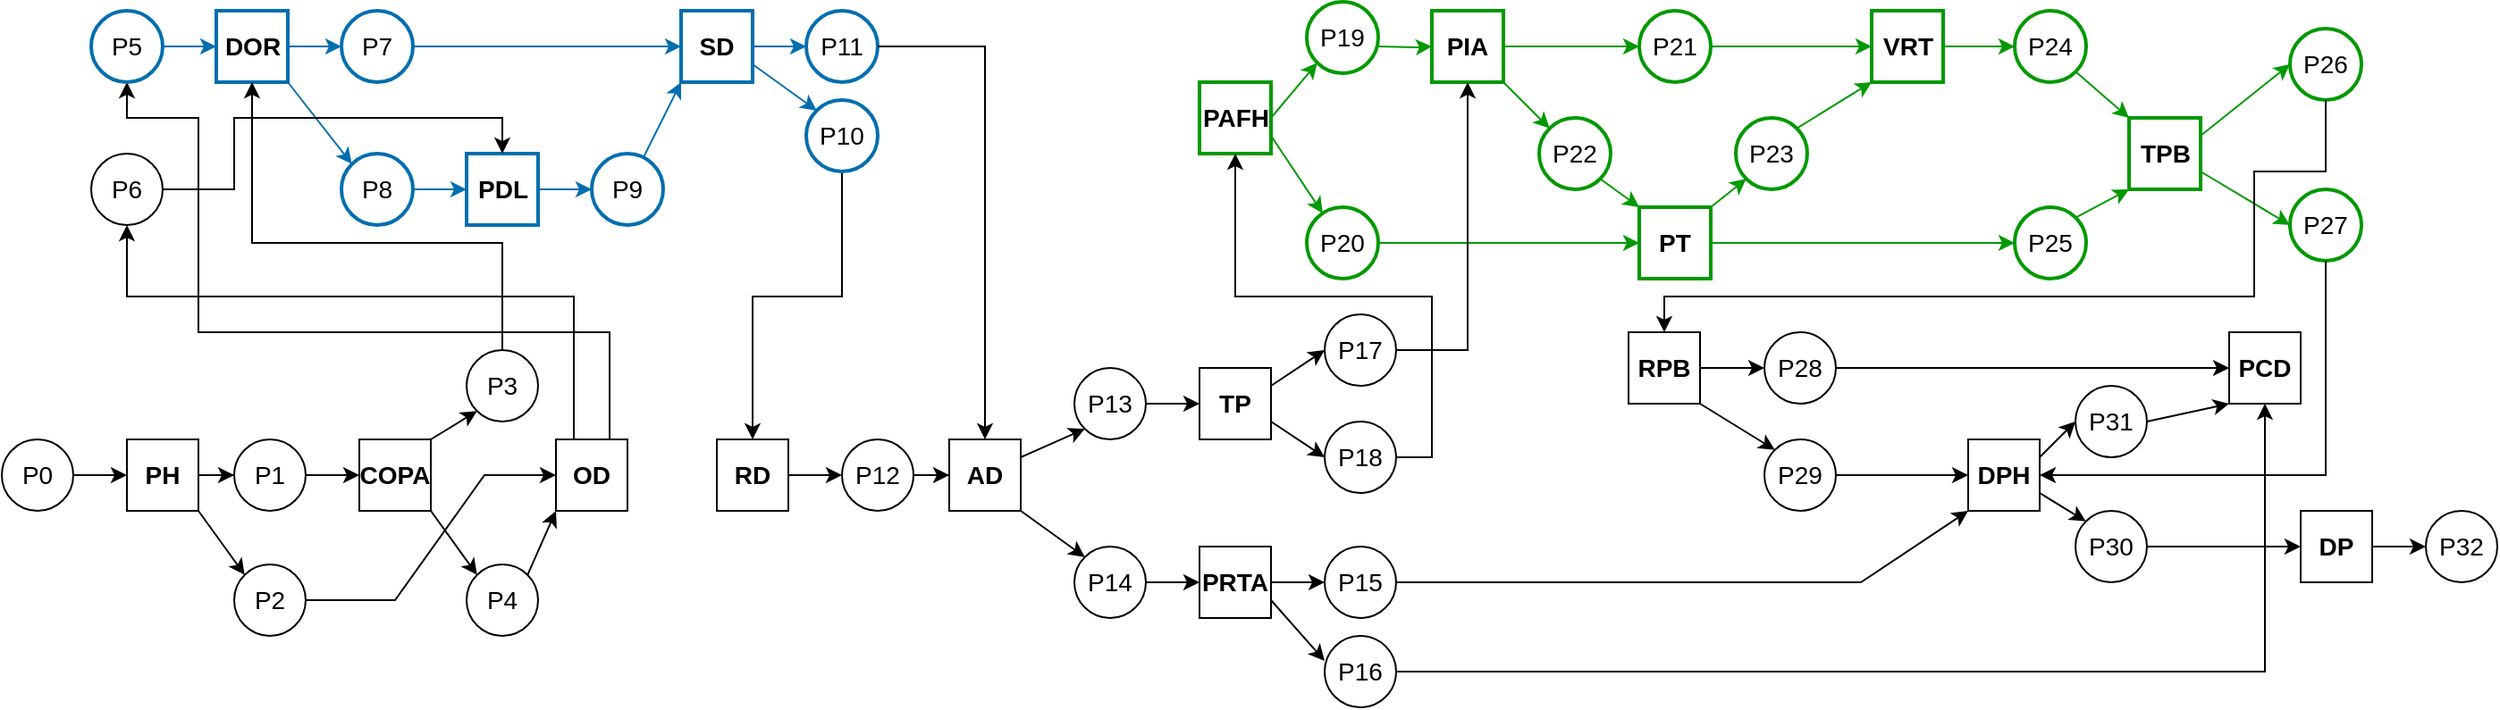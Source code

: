 <mxfile version="21.6.8" type="device" pages="4">
  <diagram name="dipendenza due" id="X4vW8zOaaurs1oRRGQ_6">
    <mxGraphModel dx="1026" dy="2342" grid="1" gridSize="10" guides="1" tooltips="1" connect="1" arrows="1" fold="1" page="1" pageScale="1" pageWidth="1169" pageHeight="1654" math="0" shadow="0">
      <root>
        <mxCell id="0" />
        <mxCell id="1" parent="0" />
        <mxCell id="HHp6l9n1hsnYG9AmwVGV-3" value="" style="edgeStyle=orthogonalEdgeStyle;rounded=0;orthogonalLoop=1;jettySize=auto;html=1;labelPosition=center;verticalLabelPosition=middle;align=center;verticalAlign=middle;fontColor=#000000;fontSize=14;" parent="1" source="HHp6l9n1hsnYG9AmwVGV-1" target="HHp6l9n1hsnYG9AmwVGV-2" edge="1">
          <mxGeometry relative="1" as="geometry" />
        </mxCell>
        <mxCell id="HHp6l9n1hsnYG9AmwVGV-1" value="P0" style="ellipse;whiteSpace=wrap;html=1;aspect=fixed;labelPosition=center;verticalLabelPosition=middle;align=center;verticalAlign=middle;fontColor=#000000;fontSize=14;strokeWidth=1;" parent="1" vertex="1">
          <mxGeometry y="240" width="40" height="40" as="geometry" />
        </mxCell>
        <mxCell id="HHp6l9n1hsnYG9AmwVGV-8" value="" style="edgeStyle=orthogonalEdgeStyle;rounded=0;orthogonalLoop=1;jettySize=auto;html=1;labelPosition=center;verticalLabelPosition=middle;align=center;verticalAlign=middle;fontColor=#000000;fontSize=14;" parent="1" source="HHp6l9n1hsnYG9AmwVGV-2" target="HHp6l9n1hsnYG9AmwVGV-5" edge="1">
          <mxGeometry relative="1" as="geometry" />
        </mxCell>
        <mxCell id="HHp6l9n1hsnYG9AmwVGV-2" value="&lt;b style=&quot;font-size: 14px;&quot;&gt;PH&lt;/b&gt;" style="whiteSpace=wrap;html=1;aspect=fixed;labelPosition=center;verticalLabelPosition=middle;align=center;verticalAlign=middle;fontColor=#000000;fontSize=14;strokeWidth=1;" parent="1" vertex="1">
          <mxGeometry x="70" y="240" width="40" height="40" as="geometry" />
        </mxCell>
        <mxCell id="HHp6l9n1hsnYG9AmwVGV-4" value="P2" style="ellipse;whiteSpace=wrap;html=1;aspect=fixed;labelPosition=center;verticalLabelPosition=middle;align=center;verticalAlign=middle;fontColor=#000000;fontSize=14;strokeWidth=1;" parent="1" vertex="1">
          <mxGeometry x="130" y="310" width="40" height="40" as="geometry" />
        </mxCell>
        <mxCell id="HHp6l9n1hsnYG9AmwVGV-10" value="" style="edgeStyle=orthogonalEdgeStyle;rounded=0;orthogonalLoop=1;jettySize=auto;html=1;labelPosition=center;verticalLabelPosition=middle;align=center;verticalAlign=middle;fontColor=#000000;fontSize=14;" parent="1" source="HHp6l9n1hsnYG9AmwVGV-5" target="HHp6l9n1hsnYG9AmwVGV-9" edge="1">
          <mxGeometry relative="1" as="geometry" />
        </mxCell>
        <mxCell id="HHp6l9n1hsnYG9AmwVGV-5" value="P1" style="ellipse;whiteSpace=wrap;html=1;aspect=fixed;labelPosition=center;verticalLabelPosition=middle;align=center;verticalAlign=middle;fontColor=#000000;fontSize=14;strokeWidth=1;" parent="1" vertex="1">
          <mxGeometry x="130" y="240" width="40" height="40" as="geometry" />
        </mxCell>
        <mxCell id="HHp6l9n1hsnYG9AmwVGV-6" value="" style="endArrow=classic;html=1;rounded=0;exitX=1;exitY=1;exitDx=0;exitDy=0;entryX=0;entryY=0;entryDx=0;entryDy=0;labelPosition=center;verticalLabelPosition=middle;align=center;verticalAlign=middle;fontColor=#000000;fontSize=14;" parent="1" source="HHp6l9n1hsnYG9AmwVGV-2" target="HHp6l9n1hsnYG9AmwVGV-4" edge="1">
          <mxGeometry width="50" height="50" relative="1" as="geometry">
            <mxPoint x="330" y="290" as="sourcePoint" />
            <mxPoint x="380" y="240" as="targetPoint" />
          </mxGeometry>
        </mxCell>
        <mxCell id="HHp6l9n1hsnYG9AmwVGV-9" value="&lt;b style=&quot;font-size: 14px;&quot;&gt;COPA&lt;/b&gt;" style="whiteSpace=wrap;html=1;aspect=fixed;labelPosition=center;verticalLabelPosition=middle;align=center;verticalAlign=middle;fontColor=#000000;fontSize=14;strokeWidth=1;" parent="1" vertex="1">
          <mxGeometry x="200" y="240" width="40" height="40" as="geometry" />
        </mxCell>
        <mxCell id="y9ymkbr7k5azt2smzUeP-1" value="P4" style="ellipse;whiteSpace=wrap;html=1;aspect=fixed;labelPosition=center;verticalLabelPosition=middle;align=center;verticalAlign=middle;fontColor=#000000;fontSize=14;strokeWidth=1;" parent="1" vertex="1">
          <mxGeometry x="260" y="310" width="40" height="40" as="geometry" />
        </mxCell>
        <mxCell id="y9ymkbr7k5azt2smzUeP-2" value="P3" style="ellipse;whiteSpace=wrap;html=1;aspect=fixed;labelPosition=center;verticalLabelPosition=middle;align=center;verticalAlign=middle;fontColor=#000000;fontSize=14;strokeWidth=1;" parent="1" vertex="1">
          <mxGeometry x="260" y="190" width="40" height="40" as="geometry" />
        </mxCell>
        <mxCell id="y9ymkbr7k5azt2smzUeP-10" style="edgeStyle=orthogonalEdgeStyle;rounded=0;orthogonalLoop=1;jettySize=auto;html=1;entryX=0.5;entryY=1;entryDx=0;entryDy=0;labelPosition=center;verticalLabelPosition=middle;align=center;verticalAlign=middle;exitX=0.75;exitY=0;exitDx=0;exitDy=0;fontColor=#000000;fontSize=14;" parent="1" source="y9ymkbr7k5azt2smzUeP-3" target="y9ymkbr7k5azt2smzUeP-7" edge="1">
          <mxGeometry relative="1" as="geometry">
            <mxPoint x="330" y="240" as="sourcePoint" />
            <Array as="points">
              <mxPoint x="340" y="180" />
              <mxPoint x="110" y="180" />
              <mxPoint x="110" y="60" />
              <mxPoint x="70" y="60" />
            </Array>
          </mxGeometry>
        </mxCell>
        <mxCell id="y9ymkbr7k5azt2smzUeP-3" value="&lt;b style=&quot;font-size: 14px;&quot;&gt;OD&lt;/b&gt;" style="whiteSpace=wrap;html=1;aspect=fixed;labelPosition=center;verticalLabelPosition=middle;align=center;verticalAlign=middle;fontColor=#000000;fontSize=14;strokeWidth=1;" parent="1" vertex="1">
          <mxGeometry x="310" y="240" width="40" height="40" as="geometry" />
        </mxCell>
        <mxCell id="y9ymkbr7k5azt2smzUeP-4" value="" style="endArrow=classic;html=1;rounded=0;entryX=0;entryY=1;entryDx=0;entryDy=0;exitX=1;exitY=0;exitDx=0;exitDy=0;labelPosition=center;verticalLabelPosition=middle;align=center;verticalAlign=middle;fontColor=#000000;fontSize=14;" parent="1" source="HHp6l9n1hsnYG9AmwVGV-9" target="y9ymkbr7k5azt2smzUeP-2" edge="1">
          <mxGeometry width="50" height="50" relative="1" as="geometry">
            <mxPoint x="270" y="240" as="sourcePoint" />
            <mxPoint x="320" y="190" as="targetPoint" />
          </mxGeometry>
        </mxCell>
        <mxCell id="y9ymkbr7k5azt2smzUeP-5" value="" style="endArrow=classic;html=1;rounded=0;exitX=1;exitY=1;exitDx=0;exitDy=0;entryX=0;entryY=0;entryDx=0;entryDy=0;labelPosition=center;verticalLabelPosition=middle;align=center;verticalAlign=middle;fontColor=#000000;fontSize=14;" parent="1" source="HHp6l9n1hsnYG9AmwVGV-9" target="y9ymkbr7k5azt2smzUeP-1" edge="1">
          <mxGeometry width="50" height="50" relative="1" as="geometry">
            <mxPoint x="300" y="290" as="sourcePoint" />
            <mxPoint x="350" y="240" as="targetPoint" />
          </mxGeometry>
        </mxCell>
        <mxCell id="y9ymkbr7k5azt2smzUeP-6" value="" style="endArrow=classic;html=1;rounded=0;exitX=1;exitY=0.5;exitDx=0;exitDy=0;entryX=0;entryY=0.5;entryDx=0;entryDy=0;labelPosition=center;verticalLabelPosition=middle;align=center;verticalAlign=middle;fontColor=#000000;fontSize=14;" parent="1" source="HHp6l9n1hsnYG9AmwVGV-4" target="y9ymkbr7k5azt2smzUeP-3" edge="1">
          <mxGeometry width="50" height="50" relative="1" as="geometry">
            <mxPoint x="370" y="340" as="sourcePoint" />
            <mxPoint x="420" y="290" as="targetPoint" />
            <Array as="points">
              <mxPoint x="220" y="330" />
              <mxPoint x="270" y="260" />
              <mxPoint x="300" y="260" />
            </Array>
          </mxGeometry>
        </mxCell>
        <mxCell id="h5VOHFV0B111vVuhWzqz-17" style="edgeStyle=orthogonalEdgeStyle;rounded=0;orthogonalLoop=1;jettySize=auto;html=1;entryX=0;entryY=0.5;entryDx=0;entryDy=0;labelPosition=center;verticalLabelPosition=middle;align=center;verticalAlign=middle;fontColor=#000000;strokeColor=#006EAF;fontSize=14;" parent="1" source="y9ymkbr7k5azt2smzUeP-7" target="nuuUv_DU9fzOyV3LUxx7-2" edge="1">
          <mxGeometry relative="1" as="geometry" />
        </mxCell>
        <mxCell id="y9ymkbr7k5azt2smzUeP-7" value="P5" style="ellipse;whiteSpace=wrap;html=1;aspect=fixed;labelPosition=center;verticalLabelPosition=middle;align=center;verticalAlign=middle;fillColor=none;fontColor=#000000;strokeColor=#006EAF;labelBackgroundColor=none;labelBorderColor=none;strokeWidth=2;fontSize=14;" parent="1" vertex="1">
          <mxGeometry x="50" width="40" height="40" as="geometry" />
        </mxCell>
        <mxCell id="y9ymkbr7k5azt2smzUeP-8" value="P6" style="ellipse;whiteSpace=wrap;html=1;aspect=fixed;labelPosition=center;verticalLabelPosition=middle;align=center;verticalAlign=middle;fontColor=#000000;fontSize=14;strokeWidth=1;" parent="1" vertex="1">
          <mxGeometry x="50" y="80" width="40" height="40" as="geometry" />
        </mxCell>
        <mxCell id="y9ymkbr7k5azt2smzUeP-16" style="edgeStyle=orthogonalEdgeStyle;rounded=0;orthogonalLoop=1;jettySize=auto;html=1;labelPosition=center;verticalLabelPosition=middle;align=center;verticalAlign=middle;fontColor=#000000;fontSize=14;" parent="1" source="y9ymkbr7k5azt2smzUeP-9" target="y9ymkbr7k5azt2smzUeP-15" edge="1">
          <mxGeometry relative="1" as="geometry" />
        </mxCell>
        <mxCell id="y9ymkbr7k5azt2smzUeP-9" value="&lt;b style=&quot;font-size: 14px;&quot;&gt;RD&lt;/b&gt;" style="whiteSpace=wrap;html=1;aspect=fixed;labelPosition=center;verticalLabelPosition=middle;align=center;verticalAlign=middle;fontColor=#000000;fontSize=14;strokeWidth=1;" parent="1" vertex="1">
          <mxGeometry x="400" y="240" width="40" height="40" as="geometry" />
        </mxCell>
        <mxCell id="y9ymkbr7k5azt2smzUeP-11" value="" style="endArrow=classic;html=1;rounded=0;exitX=0.25;exitY=0;exitDx=0;exitDy=0;entryX=0.5;entryY=1;entryDx=0;entryDy=0;labelPosition=center;verticalLabelPosition=middle;align=center;verticalAlign=middle;fontColor=#000000;fontSize=14;" parent="1" source="y9ymkbr7k5azt2smzUeP-3" target="y9ymkbr7k5azt2smzUeP-8" edge="1">
          <mxGeometry width="50" height="50" relative="1" as="geometry">
            <mxPoint x="110" y="380" as="sourcePoint" />
            <mxPoint x="160" y="330" as="targetPoint" />
            <Array as="points">
              <mxPoint x="320" y="160" />
              <mxPoint x="70" y="160" />
            </Array>
          </mxGeometry>
        </mxCell>
        <mxCell id="y9ymkbr7k5azt2smzUeP-18" style="edgeStyle=orthogonalEdgeStyle;rounded=0;orthogonalLoop=1;jettySize=auto;html=1;labelPosition=center;verticalLabelPosition=middle;align=center;verticalAlign=middle;fontColor=#000000;fontSize=14;" parent="1" source="y9ymkbr7k5azt2smzUeP-15" target="y9ymkbr7k5azt2smzUeP-17" edge="1">
          <mxGeometry relative="1" as="geometry" />
        </mxCell>
        <mxCell id="y9ymkbr7k5azt2smzUeP-15" value="P12" style="ellipse;whiteSpace=wrap;html=1;aspect=fixed;labelPosition=center;verticalLabelPosition=middle;align=center;verticalAlign=middle;fontColor=#000000;fontSize=14;strokeWidth=1;" parent="1" vertex="1">
          <mxGeometry x="470" y="240" width="40" height="40" as="geometry" />
        </mxCell>
        <mxCell id="y9ymkbr7k5azt2smzUeP-17" value="&lt;b style=&quot;font-size: 14px;&quot;&gt;AD&lt;/b&gt;" style="whiteSpace=wrap;html=1;aspect=fixed;labelPosition=center;verticalLabelPosition=middle;align=center;verticalAlign=middle;fontColor=#000000;fontSize=14;strokeWidth=1;" parent="1" vertex="1">
          <mxGeometry x="530" y="240" width="40" height="40" as="geometry" />
        </mxCell>
        <mxCell id="y9ymkbr7k5azt2smzUeP-20" value="" style="endArrow=classic;html=1;rounded=0;entryX=0;entryY=1;entryDx=0;entryDy=0;exitX=1;exitY=0;exitDx=0;exitDy=0;labelPosition=center;verticalLabelPosition=middle;align=center;verticalAlign=middle;fontColor=#000000;fontSize=14;" parent="1" source="y9ymkbr7k5azt2smzUeP-1" target="y9ymkbr7k5azt2smzUeP-3" edge="1">
          <mxGeometry width="50" height="50" relative="1" as="geometry">
            <mxPoint x="294" y="316" as="sourcePoint" />
            <mxPoint x="276" y="326" as="targetPoint" />
          </mxGeometry>
        </mxCell>
        <mxCell id="y9ymkbr7k5azt2smzUeP-30" style="edgeStyle=orthogonalEdgeStyle;rounded=0;orthogonalLoop=1;jettySize=auto;html=1;labelPosition=center;verticalLabelPosition=middle;align=center;verticalAlign=middle;fontColor=#000000;fontSize=14;" parent="1" source="y9ymkbr7k5azt2smzUeP-21" target="y9ymkbr7k5azt2smzUeP-26" edge="1">
          <mxGeometry relative="1" as="geometry" />
        </mxCell>
        <mxCell id="y9ymkbr7k5azt2smzUeP-21" value="P14" style="ellipse;whiteSpace=wrap;html=1;aspect=fixed;labelPosition=center;verticalLabelPosition=middle;align=center;verticalAlign=middle;fontColor=#000000;fontSize=14;strokeWidth=1;" parent="1" vertex="1">
          <mxGeometry x="600" y="300" width="40" height="40" as="geometry" />
        </mxCell>
        <mxCell id="y9ymkbr7k5azt2smzUeP-29" style="edgeStyle=orthogonalEdgeStyle;rounded=0;orthogonalLoop=1;jettySize=auto;html=1;entryX=0;entryY=0.5;entryDx=0;entryDy=0;labelPosition=center;verticalLabelPosition=middle;align=center;verticalAlign=middle;fontColor=#000000;fontSize=14;" parent="1" source="y9ymkbr7k5azt2smzUeP-22" target="y9ymkbr7k5azt2smzUeP-27" edge="1">
          <mxGeometry relative="1" as="geometry" />
        </mxCell>
        <mxCell id="y9ymkbr7k5azt2smzUeP-22" value="P13" style="ellipse;whiteSpace=wrap;html=1;aspect=fixed;labelPosition=center;verticalLabelPosition=middle;align=center;verticalAlign=middle;fontColor=#000000;fontSize=14;strokeWidth=1;" parent="1" vertex="1">
          <mxGeometry x="600" y="200" width="40" height="40" as="geometry" />
        </mxCell>
        <mxCell id="y9ymkbr7k5azt2smzUeP-25" value="" style="endArrow=classic;html=1;rounded=0;exitX=1;exitY=1;exitDx=0;exitDy=0;entryX=0;entryY=0;entryDx=0;entryDy=0;labelPosition=center;verticalLabelPosition=middle;align=center;verticalAlign=middle;fontColor=#000000;fontSize=14;" parent="1" source="y9ymkbr7k5azt2smzUeP-17" target="y9ymkbr7k5azt2smzUeP-21" edge="1">
          <mxGeometry width="50" height="50" relative="1" as="geometry">
            <mxPoint x="380" y="380" as="sourcePoint" />
            <mxPoint x="430" y="330" as="targetPoint" />
          </mxGeometry>
        </mxCell>
        <mxCell id="y9ymkbr7k5azt2smzUeP-26" value="&lt;b style=&quot;font-size: 14px;&quot;&gt;PRTA&lt;/b&gt;" style="whiteSpace=wrap;html=1;aspect=fixed;labelPosition=center;verticalLabelPosition=middle;align=center;verticalAlign=middle;fontColor=#000000;fontSize=14;strokeWidth=1;" parent="1" vertex="1">
          <mxGeometry x="670" y="300" width="40" height="40" as="geometry" />
        </mxCell>
        <mxCell id="y9ymkbr7k5azt2smzUeP-27" value="&lt;b style=&quot;font-size: 14px;&quot;&gt;TP&lt;/b&gt;" style="whiteSpace=wrap;html=1;aspect=fixed;labelPosition=center;verticalLabelPosition=middle;align=center;verticalAlign=middle;fontColor=#000000;fontSize=14;strokeWidth=1;" parent="1" vertex="1">
          <mxGeometry x="670" y="200" width="40" height="40" as="geometry" />
        </mxCell>
        <mxCell id="y9ymkbr7k5azt2smzUeP-31" value="P18" style="ellipse;whiteSpace=wrap;html=1;aspect=fixed;labelPosition=center;verticalLabelPosition=middle;align=center;verticalAlign=middle;fontColor=#000000;fontSize=14;strokeWidth=1;" parent="1" vertex="1">
          <mxGeometry x="740" y="230" width="40" height="40" as="geometry" />
        </mxCell>
        <mxCell id="y9ymkbr7k5azt2smzUeP-32" value="P17" style="ellipse;whiteSpace=wrap;html=1;aspect=fixed;labelPosition=center;verticalLabelPosition=middle;align=center;verticalAlign=middle;fontColor=#000000;fontSize=14;strokeWidth=1;" parent="1" vertex="1">
          <mxGeometry x="740" y="170" width="40" height="40" as="geometry" />
        </mxCell>
        <mxCell id="y9ymkbr7k5azt2smzUeP-33" value="P15" style="ellipse;whiteSpace=wrap;html=1;aspect=fixed;labelPosition=center;verticalLabelPosition=middle;align=center;verticalAlign=middle;fontColor=#000000;fontSize=14;strokeWidth=1;" parent="1" vertex="1">
          <mxGeometry x="740" y="300" width="40" height="40" as="geometry" />
        </mxCell>
        <mxCell id="y9ymkbr7k5azt2smzUeP-41" style="edgeStyle=orthogonalEdgeStyle;rounded=0;orthogonalLoop=1;jettySize=auto;html=1;labelPosition=center;verticalLabelPosition=middle;align=center;verticalAlign=middle;fontColor=#000000;fontSize=14;" parent="1" source="y9ymkbr7k5azt2smzUeP-34" target="y9ymkbr7k5azt2smzUeP-40" edge="1">
          <mxGeometry relative="1" as="geometry" />
        </mxCell>
        <mxCell id="y9ymkbr7k5azt2smzUeP-34" value="P16" style="ellipse;whiteSpace=wrap;html=1;aspect=fixed;labelPosition=center;verticalLabelPosition=middle;align=center;verticalAlign=middle;fontColor=#000000;fontSize=14;strokeWidth=1;" parent="1" vertex="1">
          <mxGeometry x="740" y="350" width="40" height="40" as="geometry" />
        </mxCell>
        <mxCell id="y9ymkbr7k5azt2smzUeP-37" value="" style="endArrow=classic;html=1;rounded=0;exitX=1;exitY=0.75;exitDx=0;exitDy=0;entryX=0;entryY=0.35;entryDx=0;entryDy=0;entryPerimeter=0;labelPosition=center;verticalLabelPosition=middle;align=center;verticalAlign=middle;fontColor=#000000;fontSize=14;" parent="1" source="y9ymkbr7k5azt2smzUeP-26" target="y9ymkbr7k5azt2smzUeP-34" edge="1">
          <mxGeometry width="50" height="50" relative="1" as="geometry">
            <mxPoint x="665" y="455" as="sourcePoint" />
            <mxPoint x="715" y="405" as="targetPoint" />
          </mxGeometry>
        </mxCell>
        <mxCell id="y9ymkbr7k5azt2smzUeP-38" value="" style="endArrow=classic;html=1;rounded=0;exitX=1;exitY=0.25;exitDx=0;exitDy=0;labelPosition=center;verticalLabelPosition=middle;align=center;verticalAlign=middle;entryX=0;entryY=0.5;entryDx=0;entryDy=0;fontColor=#000000;fontSize=14;" parent="1" source="y9ymkbr7k5azt2smzUeP-27" target="y9ymkbr7k5azt2smzUeP-32" edge="1">
          <mxGeometry width="50" height="50" relative="1" as="geometry">
            <mxPoint x="660" y="210" as="sourcePoint" />
            <mxPoint x="740" y="200" as="targetPoint" />
          </mxGeometry>
        </mxCell>
        <mxCell id="y9ymkbr7k5azt2smzUeP-39" value="&lt;b style=&quot;font-size: 14px;&quot;&gt;DPH&lt;br style=&quot;font-size: 14px;&quot;&gt;&lt;/b&gt;" style="whiteSpace=wrap;html=1;aspect=fixed;labelPosition=center;verticalLabelPosition=middle;align=center;verticalAlign=middle;fontColor=#000000;fontSize=14;strokeWidth=1;" parent="1" vertex="1">
          <mxGeometry x="1100" y="240" width="40" height="40" as="geometry" />
        </mxCell>
        <mxCell id="y9ymkbr7k5azt2smzUeP-40" value="&lt;b style=&quot;font-size: 14px;&quot;&gt;PCD&lt;/b&gt;" style="whiteSpace=wrap;html=1;aspect=fixed;labelPosition=center;verticalLabelPosition=middle;align=center;verticalAlign=middle;fontColor=#000000;fontSize=14;strokeWidth=1;" parent="1" vertex="1">
          <mxGeometry x="1246" y="180" width="40" height="40" as="geometry" />
        </mxCell>
        <mxCell id="y9ymkbr7k5azt2smzUeP-56" style="edgeStyle=orthogonalEdgeStyle;rounded=0;orthogonalLoop=1;jettySize=auto;html=1;labelPosition=center;verticalLabelPosition=middle;align=center;verticalAlign=middle;fontColor=#000000;fontSize=14;" parent="1" source="y9ymkbr7k5azt2smzUeP-43" target="y9ymkbr7k5azt2smzUeP-50" edge="1">
          <mxGeometry relative="1" as="geometry" />
        </mxCell>
        <mxCell id="y9ymkbr7k5azt2smzUeP-43" value="&lt;b style=&quot;font-size: 14px;&quot;&gt;RPB&lt;br style=&quot;font-size: 14px;&quot;&gt;&lt;/b&gt;" style="whiteSpace=wrap;html=1;aspect=fixed;labelPosition=center;verticalLabelPosition=middle;align=center;verticalAlign=middle;fontColor=#000000;fontSize=14;strokeWidth=1;" parent="1" vertex="1">
          <mxGeometry x="910" y="180" width="40" height="40" as="geometry" />
        </mxCell>
        <mxCell id="y9ymkbr7k5azt2smzUeP-45" value="" style="endArrow=classic;html=1;rounded=0;entryX=0;entryY=0.5;entryDx=0;entryDy=0;exitX=1;exitY=0.5;exitDx=0;exitDy=0;labelPosition=center;verticalLabelPosition=middle;align=center;verticalAlign=middle;fontColor=#000000;fontSize=14;" parent="1" source="y9ymkbr7k5azt2smzUeP-51" target="y9ymkbr7k5azt2smzUeP-39" edge="1">
          <mxGeometry width="50" height="50" relative="1" as="geometry">
            <mxPoint x="966" y="220" as="sourcePoint" />
            <mxPoint x="1066" y="230" as="targetPoint" />
          </mxGeometry>
        </mxCell>
        <mxCell id="y9ymkbr7k5azt2smzUeP-46" value="" style="endArrow=classic;html=1;rounded=0;exitX=1;exitY=0.5;exitDx=0;exitDy=0;entryX=0;entryY=1;entryDx=0;entryDy=0;labelPosition=center;verticalLabelPosition=middle;align=center;verticalAlign=middle;fontColor=#000000;fontSize=14;" parent="1" source="y9ymkbr7k5azt2smzUeP-33" target="y9ymkbr7k5azt2smzUeP-39" edge="1">
          <mxGeometry width="50" height="50" relative="1" as="geometry">
            <mxPoint x="1040" y="350" as="sourcePoint" />
            <mxPoint x="1090" y="300" as="targetPoint" />
            <Array as="points">
              <mxPoint x="1020" y="320" />
              <mxPoint x="1040" y="320" />
            </Array>
          </mxGeometry>
        </mxCell>
        <mxCell id="y9ymkbr7k5azt2smzUeP-50" value="P28" style="ellipse;whiteSpace=wrap;html=1;aspect=fixed;labelPosition=center;verticalLabelPosition=middle;align=center;verticalAlign=middle;fontColor=#000000;fontSize=14;strokeWidth=1;" parent="1" vertex="1">
          <mxGeometry x="986" y="180" width="40" height="40" as="geometry" />
        </mxCell>
        <mxCell id="y9ymkbr7k5azt2smzUeP-51" value="P29" style="ellipse;whiteSpace=wrap;html=1;aspect=fixed;labelPosition=center;verticalLabelPosition=middle;align=center;verticalAlign=middle;fontColor=#000000;fontSize=14;strokeWidth=1;" parent="1" vertex="1">
          <mxGeometry x="986" y="240" width="40" height="40" as="geometry" />
        </mxCell>
        <mxCell id="y9ymkbr7k5azt2smzUeP-54" style="edgeStyle=orthogonalEdgeStyle;rounded=0;orthogonalLoop=1;jettySize=auto;html=1;labelPosition=center;verticalLabelPosition=middle;align=center;verticalAlign=middle;fontColor=#000000;fontSize=14;" parent="1" source="y9ymkbr7k5azt2smzUeP-52" target="y9ymkbr7k5azt2smzUeP-53" edge="1">
          <mxGeometry relative="1" as="geometry" />
        </mxCell>
        <mxCell id="y9ymkbr7k5azt2smzUeP-52" value="&lt;b style=&quot;font-size: 14px;&quot;&gt;DP&lt;br style=&quot;font-size: 14px;&quot;&gt;&lt;/b&gt;" style="whiteSpace=wrap;html=1;aspect=fixed;labelPosition=center;verticalLabelPosition=middle;align=center;verticalAlign=middle;fontColor=#000000;fontSize=14;strokeWidth=1;" parent="1" vertex="1">
          <mxGeometry x="1286" y="280" width="40" height="40" as="geometry" />
        </mxCell>
        <mxCell id="y9ymkbr7k5azt2smzUeP-53" value="P32" style="ellipse;whiteSpace=wrap;html=1;aspect=fixed;labelPosition=center;verticalLabelPosition=middle;align=center;verticalAlign=middle;fontColor=#000000;fontSize=14;strokeWidth=1;" parent="1" vertex="1">
          <mxGeometry x="1356" y="280" width="40" height="40" as="geometry" />
        </mxCell>
        <mxCell id="y9ymkbr7k5azt2smzUeP-55" value="" style="endArrow=classic;html=1;rounded=0;exitX=1;exitY=1;exitDx=0;exitDy=0;entryX=0;entryY=0;entryDx=0;entryDy=0;labelPosition=center;verticalLabelPosition=middle;align=center;verticalAlign=middle;fontColor=#000000;fontSize=14;" parent="1" source="y9ymkbr7k5azt2smzUeP-43" target="y9ymkbr7k5azt2smzUeP-51" edge="1">
          <mxGeometry width="50" height="50" relative="1" as="geometry">
            <mxPoint x="1116" y="220" as="sourcePoint" />
            <mxPoint x="1166" y="170" as="targetPoint" />
          </mxGeometry>
        </mxCell>
        <mxCell id="y9ymkbr7k5azt2smzUeP-57" value="P30" style="ellipse;whiteSpace=wrap;html=1;aspect=fixed;labelPosition=center;verticalLabelPosition=middle;align=center;verticalAlign=middle;fontColor=#000000;fontSize=14;strokeWidth=1;" parent="1" vertex="1">
          <mxGeometry x="1160" y="280" width="40" height="40" as="geometry" />
        </mxCell>
        <mxCell id="y9ymkbr7k5azt2smzUeP-59" value="P31" style="ellipse;whiteSpace=wrap;html=1;aspect=fixed;labelPosition=center;verticalLabelPosition=middle;align=center;verticalAlign=middle;fontColor=#000000;fontSize=14;strokeWidth=1;" parent="1" vertex="1">
          <mxGeometry x="1160" y="210" width="40" height="40" as="geometry" />
        </mxCell>
        <mxCell id="y9ymkbr7k5azt2smzUeP-60" value="" style="endArrow=classic;html=1;rounded=0;entryX=0;entryY=0.5;entryDx=0;entryDy=0;labelPosition=center;verticalLabelPosition=middle;align=center;verticalAlign=middle;exitX=1;exitY=0.25;exitDx=0;exitDy=0;fontColor=#000000;fontSize=14;" parent="1" source="y9ymkbr7k5azt2smzUeP-39" target="y9ymkbr7k5azt2smzUeP-59" edge="1">
          <mxGeometry width="50" height="50" relative="1" as="geometry">
            <mxPoint x="1140" y="280" as="sourcePoint" />
            <mxPoint x="1206" y="540" as="targetPoint" />
          </mxGeometry>
        </mxCell>
        <mxCell id="y9ymkbr7k5azt2smzUeP-61" value="" style="endArrow=classic;html=1;rounded=0;exitX=1;exitY=0.5;exitDx=0;exitDy=0;entryX=0;entryY=1;entryDx=0;entryDy=0;labelPosition=center;verticalLabelPosition=middle;align=center;verticalAlign=middle;fontColor=#000000;fontSize=14;" parent="1" source="y9ymkbr7k5azt2smzUeP-59" target="y9ymkbr7k5azt2smzUeP-40" edge="1">
          <mxGeometry width="50" height="50" relative="1" as="geometry">
            <mxPoint x="1216" y="570" as="sourcePoint" />
            <mxPoint x="1266" y="520" as="targetPoint" />
          </mxGeometry>
        </mxCell>
        <mxCell id="y9ymkbr7k5azt2smzUeP-63" value="" style="endArrow=classic;html=1;rounded=0;exitX=1;exitY=0.5;exitDx=0;exitDy=0;entryX=0;entryY=0.5;entryDx=0;entryDy=0;labelPosition=center;verticalLabelPosition=middle;align=center;verticalAlign=middle;fontColor=#000000;fontSize=14;" parent="1" source="y9ymkbr7k5azt2smzUeP-50" target="y9ymkbr7k5azt2smzUeP-40" edge="1">
          <mxGeometry width="50" height="50" relative="1" as="geometry">
            <mxPoint x="1186" y="220" as="sourcePoint" />
            <mxPoint x="1236" y="170" as="targetPoint" />
            <Array as="points">
              <mxPoint x="1086" y="200" />
              <mxPoint x="1146" y="200" />
            </Array>
          </mxGeometry>
        </mxCell>
        <mxCell id="nuuUv_DU9fzOyV3LUxx7-1" style="edgeStyle=orthogonalEdgeStyle;rounded=0;orthogonalLoop=1;jettySize=auto;html=1;entryX=0;entryY=0.5;entryDx=0;entryDy=0;labelPosition=center;verticalLabelPosition=middle;align=center;verticalAlign=middle;fontColor=#000000;strokeColor=#006EAF;fontSize=14;" parent="1" source="nuuUv_DU9fzOyV3LUxx7-2" target="nuuUv_DU9fzOyV3LUxx7-8" edge="1">
          <mxGeometry relative="1" as="geometry" />
        </mxCell>
        <mxCell id="nuuUv_DU9fzOyV3LUxx7-2" value="&lt;b style=&quot;font-size: 14px;&quot;&gt;DOR&lt;/b&gt;" style="html=1;aspect=fixed;labelPosition=center;verticalLabelPosition=middle;align=center;verticalAlign=middle;textDirection=ltr;fillColor=none;fontColor=#000000;strokeColor=#006EAF;fillStyle=solid;strokeWidth=2;fontSize=14;" parent="1" vertex="1">
          <mxGeometry x="120" width="40" height="40" as="geometry" />
        </mxCell>
        <mxCell id="nuuUv_DU9fzOyV3LUxx7-4" value="&lt;b style=&quot;font-size: 14px;&quot;&gt;SD&lt;/b&gt;" style="whiteSpace=wrap;html=1;aspect=fixed;labelPosition=center;verticalLabelPosition=middle;align=center;verticalAlign=middle;fillColor=none;fontColor=#000000;strokeColor=#006EAF;strokeWidth=2;fontSize=14;" parent="1" vertex="1">
          <mxGeometry x="380" width="40" height="40" as="geometry" />
        </mxCell>
        <mxCell id="nuuUv_DU9fzOyV3LUxx7-5" value="" style="edgeStyle=orthogonalEdgeStyle;rounded=0;orthogonalLoop=1;jettySize=auto;html=1;labelPosition=center;verticalLabelPosition=middle;align=center;verticalAlign=middle;fontColor=#000000;strokeColor=#006EAF;fontSize=14;" parent="1" source="nuuUv_DU9fzOyV3LUxx7-6" target="nuuUv_DU9fzOyV3LUxx7-12" edge="1">
          <mxGeometry relative="1" as="geometry" />
        </mxCell>
        <mxCell id="nuuUv_DU9fzOyV3LUxx7-6" value="&lt;b style=&quot;font-size: 14px;&quot;&gt;PDL&lt;/b&gt;" style="html=1;aspect=fixed;labelPosition=center;verticalLabelPosition=middle;align=center;verticalAlign=middle;fillColor=none;fontColor=#000000;strokeColor=#006EAF;strokeWidth=2;fontSize=14;" parent="1" vertex="1">
          <mxGeometry x="260" y="80" width="40" height="40" as="geometry" />
        </mxCell>
        <mxCell id="nuuUv_DU9fzOyV3LUxx7-7" style="edgeStyle=orthogonalEdgeStyle;rounded=0;orthogonalLoop=1;jettySize=auto;html=1;labelPosition=center;verticalLabelPosition=middle;align=center;verticalAlign=middle;fontColor=#000000;strokeColor=#006EAF;fontSize=14;" parent="1" source="nuuUv_DU9fzOyV3LUxx7-8" target="nuuUv_DU9fzOyV3LUxx7-4" edge="1">
          <mxGeometry relative="1" as="geometry" />
        </mxCell>
        <mxCell id="nuuUv_DU9fzOyV3LUxx7-8" value="P7" style="ellipse;whiteSpace=wrap;html=1;aspect=fixed;labelPosition=center;verticalLabelPosition=middle;align=center;verticalAlign=middle;fillColor=none;fontColor=#000000;strokeColor=#006EAF;strokeWidth=2;fontSize=14;" parent="1" vertex="1">
          <mxGeometry x="190" width="40" height="40" as="geometry" />
        </mxCell>
        <mxCell id="h5VOHFV0B111vVuhWzqz-18" style="edgeStyle=orthogonalEdgeStyle;rounded=0;orthogonalLoop=1;jettySize=auto;html=1;labelPosition=center;verticalLabelPosition=middle;align=center;verticalAlign=middle;exitX=0.5;exitY=1;exitDx=0;exitDy=0;fontColor=#000000;entryX=0.5;entryY=0;entryDx=0;entryDy=0;fontSize=14;" parent="1" source="h5VOHFV0B111vVuhWzqz-19" target="y9ymkbr7k5azt2smzUeP-9" edge="1">
          <mxGeometry relative="1" as="geometry">
            <mxPoint x="510" y="50" as="sourcePoint" />
            <mxPoint x="410" y="240" as="targetPoint" />
            <Array as="points">
              <mxPoint x="470" y="160" />
              <mxPoint x="420" y="160" />
            </Array>
          </mxGeometry>
        </mxCell>
        <mxCell id="nuuUv_DU9fzOyV3LUxx7-11" value="P11" style="ellipse;whiteSpace=wrap;html=1;aspect=fixed;labelPosition=center;verticalLabelPosition=middle;align=center;verticalAlign=middle;fillColor=none;fontColor=#000000;strokeColor=#006EAF;strokeWidth=2;fontSize=14;" parent="1" vertex="1">
          <mxGeometry x="450" width="40" height="40" as="geometry" />
        </mxCell>
        <mxCell id="nuuUv_DU9fzOyV3LUxx7-12" value="P9" style="ellipse;whiteSpace=wrap;html=1;aspect=fixed;labelPosition=center;verticalLabelPosition=middle;align=center;verticalAlign=middle;fillColor=none;fontColor=#000000;strokeColor=#006EAF;strokeWidth=2;fontSize=14;" parent="1" vertex="1">
          <mxGeometry x="330" y="80" width="40" height="40" as="geometry" />
        </mxCell>
        <mxCell id="nuuUv_DU9fzOyV3LUxx7-13" value="" style="edgeStyle=orthogonalEdgeStyle;rounded=0;orthogonalLoop=1;jettySize=auto;html=1;labelPosition=center;verticalLabelPosition=middle;align=center;verticalAlign=middle;fontColor=#000000;strokeColor=#006EAF;fontSize=14;" parent="1" source="nuuUv_DU9fzOyV3LUxx7-14" target="nuuUv_DU9fzOyV3LUxx7-6" edge="1">
          <mxGeometry relative="1" as="geometry" />
        </mxCell>
        <mxCell id="nuuUv_DU9fzOyV3LUxx7-14" value="P8" style="ellipse;whiteSpace=wrap;html=1;aspect=fixed;labelPosition=center;verticalLabelPosition=middle;align=center;verticalAlign=middle;fillColor=none;fontColor=#000000;strokeColor=#006EAF;strokeWidth=2;fontSize=14;" parent="1" vertex="1">
          <mxGeometry x="190" y="80" width="40" height="40" as="geometry" />
        </mxCell>
        <mxCell id="nuuUv_DU9fzOyV3LUxx7-15" value="" style="endArrow=classic;html=1;rounded=0;entryX=0;entryY=0;entryDx=0;entryDy=0;exitX=1;exitY=1;exitDx=0;exitDy=0;labelPosition=center;verticalLabelPosition=middle;align=center;verticalAlign=middle;fontColor=#000000;strokeColor=#006EAF;fontSize=14;" parent="1" source="nuuUv_DU9fzOyV3LUxx7-2" target="nuuUv_DU9fzOyV3LUxx7-14" edge="1">
          <mxGeometry width="50" height="50" relative="1" as="geometry">
            <mxPoint x="175" y="40" as="sourcePoint" />
            <mxPoint x="225" y="-10" as="targetPoint" />
          </mxGeometry>
        </mxCell>
        <mxCell id="nuuUv_DU9fzOyV3LUxx7-16" value="" style="endArrow=classic;html=1;rounded=0;entryX=0;entryY=1;entryDx=0;entryDy=0;labelPosition=center;verticalLabelPosition=middle;align=center;verticalAlign=middle;fontColor=#000000;strokeColor=#006EAF;fontSize=14;" parent="1" source="nuuUv_DU9fzOyV3LUxx7-12" target="nuuUv_DU9fzOyV3LUxx7-4" edge="1">
          <mxGeometry width="50" height="50" relative="1" as="geometry">
            <mxPoint x="475" y="110" as="sourcePoint" />
            <mxPoint x="525" y="60" as="targetPoint" />
          </mxGeometry>
        </mxCell>
        <mxCell id="_3WKYLrEgpkgr9hvNwxl-3" value="P24" style="ellipse;whiteSpace=wrap;html=1;aspect=fixed;labelPosition=center;verticalLabelPosition=middle;align=center;verticalAlign=middle;fillColor=none;fontColor=#000000;strokeColor=#009900;strokeWidth=2;fontSize=14;" parent="1" vertex="1">
          <mxGeometry x="1126" width="40" height="40" as="geometry" />
        </mxCell>
        <mxCell id="_3WKYLrEgpkgr9hvNwxl-4" value="P25" style="ellipse;whiteSpace=wrap;html=1;aspect=fixed;labelPosition=center;verticalLabelPosition=middle;align=center;verticalAlign=middle;fillColor=none;fontColor=#000000;strokeColor=#009900;strokeWidth=2;fontSize=14;" parent="1" vertex="1">
          <mxGeometry x="1126" y="110" width="40" height="40" as="geometry" />
        </mxCell>
        <mxCell id="_3WKYLrEgpkgr9hvNwxl-5" value="P26" style="ellipse;whiteSpace=wrap;html=1;aspect=fixed;labelPosition=center;verticalLabelPosition=middle;align=center;verticalAlign=middle;fillColor=none;fontColor=#000000;strokeColor=#009900;strokeWidth=2;fontSize=14;" parent="1" vertex="1">
          <mxGeometry x="1280" y="10" width="40" height="40" as="geometry" />
        </mxCell>
        <mxCell id="_3WKYLrEgpkgr9hvNwxl-6" style="edgeStyle=orthogonalEdgeStyle;rounded=0;orthogonalLoop=1;jettySize=auto;html=1;labelPosition=center;verticalLabelPosition=middle;align=center;verticalAlign=middle;fontColor=#000000;strokeColor=#009900;fontSize=14;" parent="1" source="_3WKYLrEgpkgr9hvNwxl-7" target="_3WKYLrEgpkgr9hvNwxl-18" edge="1">
          <mxGeometry relative="1" as="geometry" />
        </mxCell>
        <mxCell id="_3WKYLrEgpkgr9hvNwxl-7" value="P20" style="ellipse;whiteSpace=wrap;html=1;aspect=fixed;labelPosition=center;verticalLabelPosition=middle;align=center;verticalAlign=middle;fillColor=none;fontColor=#000000;strokeColor=#009900;strokeWidth=2;fontSize=14;" parent="1" vertex="1">
          <mxGeometry x="730" y="110" width="40" height="40" as="geometry" />
        </mxCell>
        <mxCell id="_3WKYLrEgpkgr9hvNwxl-8" value="" style="edgeStyle=orthogonalEdgeStyle;rounded=0;orthogonalLoop=1;jettySize=auto;html=1;labelPosition=center;verticalLabelPosition=middle;align=center;verticalAlign=middle;fontColor=#000000;strokeColor=#009900;fontSize=14;" parent="1" target="_3WKYLrEgpkgr9hvNwxl-16" edge="1">
          <mxGeometry relative="1" as="geometry">
            <mxPoint x="770" y="20" as="sourcePoint" />
          </mxGeometry>
        </mxCell>
        <mxCell id="_3WKYLrEgpkgr9hvNwxl-9" value="P19" style="ellipse;whiteSpace=wrap;html=1;aspect=fixed;labelPosition=center;verticalLabelPosition=middle;align=center;verticalAlign=middle;fillColor=none;fontColor=#000000;strokeColor=#009900;strokeWidth=2;fontSize=14;" parent="1" vertex="1">
          <mxGeometry x="730" y="-5" width="40" height="40" as="geometry" />
        </mxCell>
        <mxCell id="_3WKYLrEgpkgr9hvNwxl-10" style="edgeStyle=orthogonalEdgeStyle;rounded=0;orthogonalLoop=1;jettySize=auto;html=1;labelPosition=center;verticalLabelPosition=middle;align=center;verticalAlign=middle;fontColor=#000000;strokeColor=#009900;fontSize=14;" parent="1" source="_3WKYLrEgpkgr9hvNwxl-11" target="_3WKYLrEgpkgr9hvNwxl-20" edge="1">
          <mxGeometry relative="1" as="geometry" />
        </mxCell>
        <mxCell id="_3WKYLrEgpkgr9hvNwxl-11" value="P21" style="ellipse;whiteSpace=wrap;html=1;aspect=fixed;labelPosition=center;verticalLabelPosition=middle;align=center;verticalAlign=middle;fillColor=none;fontColor=#000000;strokeColor=#009900;strokeWidth=2;fontSize=14;" parent="1" vertex="1">
          <mxGeometry x="916" width="40" height="40" as="geometry" />
        </mxCell>
        <mxCell id="_3WKYLrEgpkgr9hvNwxl-12" value="P22" style="ellipse;whiteSpace=wrap;html=1;aspect=fixed;labelPosition=center;verticalLabelPosition=middle;align=center;verticalAlign=middle;fillColor=none;fontColor=#000000;strokeColor=#009900;strokeWidth=2;fontSize=14;" parent="1" vertex="1">
          <mxGeometry x="860" y="60" width="40" height="40" as="geometry" />
        </mxCell>
        <mxCell id="_3WKYLrEgpkgr9hvNwxl-13" value="P23" style="ellipse;whiteSpace=wrap;html=1;aspect=fixed;labelPosition=center;verticalLabelPosition=middle;align=center;verticalAlign=middle;fillColor=none;fontColor=#000000;strokeColor=#009900;strokeWidth=2;fontSize=14;" parent="1" vertex="1">
          <mxGeometry x="970" y="60" width="40" height="40" as="geometry" />
        </mxCell>
        <mxCell id="_3WKYLrEgpkgr9hvNwxl-14" value="&lt;b style=&quot;font-size: 14px;&quot;&gt;PAFH&lt;/b&gt;" style="html=1;aspect=fixed;labelPosition=center;verticalLabelPosition=middle;align=center;verticalAlign=middle;fillColor=none;fontColor=#000000;strokeColor=#009900;strokeWidth=2;fontSize=14;" parent="1" vertex="1">
          <mxGeometry x="670" y="40" width="40" height="40" as="geometry" />
        </mxCell>
        <mxCell id="_3WKYLrEgpkgr9hvNwxl-15" value="" style="edgeStyle=orthogonalEdgeStyle;rounded=0;orthogonalLoop=1;jettySize=auto;html=1;labelPosition=center;verticalLabelPosition=middle;align=center;verticalAlign=middle;fontColor=#000000;strokeColor=#009900;fontSize=14;" parent="1" source="_3WKYLrEgpkgr9hvNwxl-16" target="_3WKYLrEgpkgr9hvNwxl-11" edge="1">
          <mxGeometry relative="1" as="geometry" />
        </mxCell>
        <mxCell id="_3WKYLrEgpkgr9hvNwxl-16" value="&lt;b style=&quot;font-size: 14px;&quot;&gt;PIA&lt;/b&gt;" style="whiteSpace=wrap;html=1;aspect=fixed;labelPosition=center;verticalLabelPosition=middle;align=center;verticalAlign=middle;fillColor=none;fontColor=#000000;strokeColor=#009900;strokeWidth=2;fontSize=14;" parent="1" vertex="1">
          <mxGeometry x="800" width="40" height="40" as="geometry" />
        </mxCell>
        <mxCell id="_3WKYLrEgpkgr9hvNwxl-17" style="edgeStyle=orthogonalEdgeStyle;rounded=0;orthogonalLoop=1;jettySize=auto;html=1;entryX=0;entryY=0.5;entryDx=0;entryDy=0;labelPosition=center;verticalLabelPosition=middle;align=center;verticalAlign=middle;fontColor=#000000;strokeColor=#009900;fontSize=14;" parent="1" source="_3WKYLrEgpkgr9hvNwxl-18" target="_3WKYLrEgpkgr9hvNwxl-4" edge="1">
          <mxGeometry relative="1" as="geometry" />
        </mxCell>
        <mxCell id="_3WKYLrEgpkgr9hvNwxl-18" value="&lt;b style=&quot;font-size: 14px;&quot;&gt;PT&lt;/b&gt;" style="whiteSpace=wrap;html=1;aspect=fixed;labelPosition=center;verticalLabelPosition=middle;align=center;verticalAlign=middle;fillColor=none;fontColor=#000000;strokeColor=#009900;strokeWidth=2;fontSize=14;" parent="1" vertex="1">
          <mxGeometry x="916" y="110" width="40" height="40" as="geometry" />
        </mxCell>
        <mxCell id="_3WKYLrEgpkgr9hvNwxl-19" value="" style="edgeStyle=orthogonalEdgeStyle;rounded=0;orthogonalLoop=1;jettySize=auto;html=1;labelPosition=center;verticalLabelPosition=middle;align=center;verticalAlign=middle;fontColor=#000000;strokeColor=#009900;fontSize=14;" parent="1" source="_3WKYLrEgpkgr9hvNwxl-20" target="_3WKYLrEgpkgr9hvNwxl-3" edge="1">
          <mxGeometry relative="1" as="geometry" />
        </mxCell>
        <mxCell id="_3WKYLrEgpkgr9hvNwxl-20" value="&lt;b style=&quot;font-size: 14px;&quot;&gt;VRT&lt;/b&gt;" style="html=1;aspect=fixed;labelPosition=center;verticalLabelPosition=middle;align=center;verticalAlign=middle;fillColor=none;fontColor=#000000;strokeColor=#009900;strokeWidth=2;fontSize=14;" parent="1" vertex="1">
          <mxGeometry x="1046" width="40" height="40" as="geometry" />
        </mxCell>
        <mxCell id="_3WKYLrEgpkgr9hvNwxl-22" value="&lt;b style=&quot;font-size: 14px;&quot;&gt;TPB&lt;/b&gt;" style="html=1;aspect=fixed;labelPosition=center;verticalLabelPosition=middle;align=center;verticalAlign=middle;fillColor=none;fontColor=#000000;strokeColor=#009900;strokeWidth=2;fontSize=14;" parent="1" vertex="1">
          <mxGeometry x="1190" y="60" width="40" height="40" as="geometry" />
        </mxCell>
        <mxCell id="_3WKYLrEgpkgr9hvNwxl-23" value="" style="endArrow=classic;html=1;rounded=0;exitX=1;exitY=0.75;exitDx=0;exitDy=0;labelPosition=center;verticalLabelPosition=middle;align=center;verticalAlign=middle;fontColor=#000000;strokeColor=#009900;fontSize=14;" parent="1" source="_3WKYLrEgpkgr9hvNwxl-14" target="_3WKYLrEgpkgr9hvNwxl-7" edge="1">
          <mxGeometry width="50" height="50" relative="1" as="geometry">
            <mxPoint x="780" y="90" as="sourcePoint" />
            <mxPoint x="830" y="40" as="targetPoint" />
            <Array as="points" />
          </mxGeometry>
        </mxCell>
        <mxCell id="_3WKYLrEgpkgr9hvNwxl-25" value="" style="endArrow=classic;html=1;rounded=0;exitX=1;exitY=0;exitDx=0;exitDy=0;entryX=0;entryY=1;entryDx=0;entryDy=0;labelPosition=center;verticalLabelPosition=middle;align=center;verticalAlign=middle;fontColor=#000000;strokeColor=#009900;fontSize=14;" parent="1" source="_3WKYLrEgpkgr9hvNwxl-4" target="_3WKYLrEgpkgr9hvNwxl-22" edge="1">
          <mxGeometry width="50" height="50" relative="1" as="geometry">
            <mxPoint x="1290" y="110" as="sourcePoint" />
            <mxPoint x="1340" y="60" as="targetPoint" />
          </mxGeometry>
        </mxCell>
        <mxCell id="_3WKYLrEgpkgr9hvNwxl-26" value="" style="endArrow=classic;html=1;rounded=0;exitX=1;exitY=1;exitDx=0;exitDy=0;entryX=0;entryY=0;entryDx=0;entryDy=0;labelPosition=center;verticalLabelPosition=middle;align=center;verticalAlign=middle;fontColor=#000000;strokeColor=#009900;fontSize=14;" parent="1" source="_3WKYLrEgpkgr9hvNwxl-16" target="_3WKYLrEgpkgr9hvNwxl-12" edge="1">
          <mxGeometry width="50" height="50" relative="1" as="geometry">
            <mxPoint x="890" y="25" as="sourcePoint" />
            <mxPoint x="940" y="-25" as="targetPoint" />
          </mxGeometry>
        </mxCell>
        <mxCell id="_3WKYLrEgpkgr9hvNwxl-27" value="" style="endArrow=classic;html=1;rounded=0;entryX=0;entryY=0;entryDx=0;entryDy=0;exitX=1;exitY=1;exitDx=0;exitDy=0;labelPosition=center;verticalLabelPosition=middle;align=center;verticalAlign=middle;fontColor=#000000;strokeColor=#009900;fontSize=14;" parent="1" source="_3WKYLrEgpkgr9hvNwxl-12" target="_3WKYLrEgpkgr9hvNwxl-18" edge="1">
          <mxGeometry width="50" height="50" relative="1" as="geometry">
            <mxPoint x="970" y="40" as="sourcePoint" />
            <mxPoint x="1020" y="-10" as="targetPoint" />
          </mxGeometry>
        </mxCell>
        <mxCell id="_3WKYLrEgpkgr9hvNwxl-28" value="" style="endArrow=classic;html=1;rounded=0;exitX=1;exitY=0;exitDx=0;exitDy=0;entryX=0;entryY=1;entryDx=0;entryDy=0;labelPosition=center;verticalLabelPosition=middle;align=center;verticalAlign=middle;fontColor=#000000;strokeColor=#009900;fontSize=14;" parent="1" source="_3WKYLrEgpkgr9hvNwxl-18" target="_3WKYLrEgpkgr9hvNwxl-13" edge="1">
          <mxGeometry width="50" height="50" relative="1" as="geometry">
            <mxPoint x="1060" y="100" as="sourcePoint" />
            <mxPoint x="1110" y="50" as="targetPoint" />
          </mxGeometry>
        </mxCell>
        <mxCell id="_3WKYLrEgpkgr9hvNwxl-29" value="" style="endArrow=classic;html=1;rounded=0;exitX=1;exitY=0;exitDx=0;exitDy=0;entryX=0;entryY=1;entryDx=0;entryDy=0;labelPosition=center;verticalLabelPosition=middle;align=center;verticalAlign=middle;fontColor=#000000;strokeColor=#009900;fontSize=14;" parent="1" source="_3WKYLrEgpkgr9hvNwxl-13" target="_3WKYLrEgpkgr9hvNwxl-20" edge="1">
          <mxGeometry width="50" height="50" relative="1" as="geometry">
            <mxPoint x="1160" y="45" as="sourcePoint" />
            <mxPoint x="1210" y="-5" as="targetPoint" />
          </mxGeometry>
        </mxCell>
        <mxCell id="_3WKYLrEgpkgr9hvNwxl-30" value="" style="endArrow=classic;html=1;rounded=0;exitX=1;exitY=1;exitDx=0;exitDy=0;entryX=0;entryY=0;entryDx=0;entryDy=0;labelPosition=center;verticalLabelPosition=middle;align=center;verticalAlign=middle;fontColor=#000000;strokeColor=#009900;fontSize=14;" parent="1" source="_3WKYLrEgpkgr9hvNwxl-3" target="_3WKYLrEgpkgr9hvNwxl-22" edge="1">
          <mxGeometry width="50" height="50" relative="1" as="geometry">
            <mxPoint x="1220" y="-19" as="sourcePoint" />
            <mxPoint x="1256" y="-55" as="targetPoint" />
          </mxGeometry>
        </mxCell>
        <mxCell id="h5VOHFV0B111vVuhWzqz-19" value="P10" style="ellipse;whiteSpace=wrap;html=1;aspect=fixed;labelPosition=center;verticalLabelPosition=middle;align=center;verticalAlign=middle;fontColor=#000000;strokeColor=#006EAF;strokeWidth=2;fontSize=14;" parent="1" vertex="1">
          <mxGeometry x="450" y="50" width="40" height="40" as="geometry" />
        </mxCell>
        <mxCell id="h5VOHFV0B111vVuhWzqz-20" value="" style="endArrow=classic;html=1;rounded=0;labelPosition=center;verticalLabelPosition=middle;align=center;verticalAlign=middle;exitX=1;exitY=0.5;exitDx=0;exitDy=0;entryX=0.5;entryY=0;entryDx=0;entryDy=0;fontColor=#000000;fontSize=14;" parent="1" source="nuuUv_DU9fzOyV3LUxx7-11" target="y9ymkbr7k5azt2smzUeP-17" edge="1">
          <mxGeometry width="50" height="50" relative="1" as="geometry">
            <mxPoint x="470" y="-20" as="sourcePoint" />
            <mxPoint x="560" y="230" as="targetPoint" />
            <Array as="points">
              <mxPoint x="550" y="20" />
            </Array>
          </mxGeometry>
        </mxCell>
        <mxCell id="h5VOHFV0B111vVuhWzqz-21" value="" style="endArrow=classic;html=1;rounded=0;exitX=0.5;exitY=0;exitDx=0;exitDy=0;entryX=0.5;entryY=1;entryDx=0;entryDy=0;labelPosition=center;verticalLabelPosition=middle;align=center;verticalAlign=middle;fontColor=#000000;fontSize=14;" parent="1" source="y9ymkbr7k5azt2smzUeP-2" target="nuuUv_DU9fzOyV3LUxx7-2" edge="1">
          <mxGeometry width="50" height="50" relative="1" as="geometry">
            <mxPoint x="70" y="240" as="sourcePoint" />
            <mxPoint x="120" y="190" as="targetPoint" />
            <Array as="points">
              <mxPoint x="280" y="130" />
              <mxPoint x="140" y="130" />
            </Array>
          </mxGeometry>
        </mxCell>
        <mxCell id="h5VOHFV0B111vVuhWzqz-22" value="" style="endArrow=classic;html=1;rounded=0;exitX=1;exitY=0.5;exitDx=0;exitDy=0;entryX=0;entryY=0.5;entryDx=0;entryDy=0;labelPosition=center;verticalLabelPosition=middle;align=center;verticalAlign=middle;fontColor=#000000;strokeColor=#006EAF;fontSize=14;" parent="1" source="nuuUv_DU9fzOyV3LUxx7-4" target="nuuUv_DU9fzOyV3LUxx7-11" edge="1">
          <mxGeometry width="50" height="50" relative="1" as="geometry">
            <mxPoint x="330" y="-30" as="sourcePoint" />
            <mxPoint x="380" y="-80" as="targetPoint" />
          </mxGeometry>
        </mxCell>
        <mxCell id="h5VOHFV0B111vVuhWzqz-24" value="" style="endArrow=classic;html=1;rounded=0;exitX=1;exitY=0.5;exitDx=0;exitDy=0;entryX=0.5;entryY=0;entryDx=0;entryDy=0;labelPosition=center;verticalLabelPosition=middle;align=center;verticalAlign=middle;fontColor=#000000;fontSize=14;" parent="1" source="y9ymkbr7k5azt2smzUeP-8" target="nuuUv_DU9fzOyV3LUxx7-6" edge="1">
          <mxGeometry width="50" height="50" relative="1" as="geometry">
            <mxPoint x="230" y="260" as="sourcePoint" />
            <mxPoint x="280" y="210" as="targetPoint" />
            <Array as="points">
              <mxPoint x="130" y="100" />
              <mxPoint x="130" y="60" />
              <mxPoint x="190" y="60" />
              <mxPoint x="240" y="60" />
              <mxPoint x="280" y="60" />
            </Array>
          </mxGeometry>
        </mxCell>
        <mxCell id="h5VOHFV0B111vVuhWzqz-27" value="" style="endArrow=classic;html=1;rounded=0;exitX=1;exitY=0.5;exitDx=0;exitDy=0;entryX=0.5;entryY=1;entryDx=0;entryDy=0;labelPosition=center;verticalLabelPosition=middle;align=center;verticalAlign=middle;fontColor=#000000;fontSize=14;" parent="1" source="y9ymkbr7k5azt2smzUeP-32" target="_3WKYLrEgpkgr9hvNwxl-16" edge="1">
          <mxGeometry width="50" height="50" relative="1" as="geometry">
            <mxPoint x="1030" y="150" as="sourcePoint" />
            <mxPoint x="1080" y="100" as="targetPoint" />
            <Array as="points">
              <mxPoint x="820" y="190" />
              <mxPoint x="820" y="140" />
            </Array>
          </mxGeometry>
        </mxCell>
        <mxCell id="h5VOHFV0B111vVuhWzqz-28" value="" style="endArrow=classic;html=1;rounded=0;exitX=1;exitY=0.5;exitDx=0;exitDy=0;entryX=0.5;entryY=1;entryDx=0;entryDy=0;labelPosition=center;verticalLabelPosition=middle;align=center;verticalAlign=middle;fontColor=#000000;fontSize=14;" parent="1" source="y9ymkbr7k5azt2smzUeP-31" target="_3WKYLrEgpkgr9hvNwxl-14" edge="1">
          <mxGeometry width="50" height="50" relative="1" as="geometry">
            <mxPoint x="1020" y="260" as="sourcePoint" />
            <mxPoint x="1070" y="210" as="targetPoint" />
            <Array as="points">
              <mxPoint x="800" y="250" />
              <mxPoint x="800" y="160" />
              <mxPoint x="690" y="160" />
            </Array>
          </mxGeometry>
        </mxCell>
        <mxCell id="h5VOHFV0B111vVuhWzqz-31" value="" style="endArrow=classic;html=1;rounded=0;exitX=1;exitY=0.25;exitDx=0;exitDy=0;entryX=0;entryY=0.5;entryDx=0;entryDy=0;labelPosition=center;verticalLabelPosition=middle;align=center;verticalAlign=middle;fontColor=#000000;strokeColor=#009900;fontSize=14;" parent="1" source="_3WKYLrEgpkgr9hvNwxl-22" target="_3WKYLrEgpkgr9hvNwxl-5" edge="1">
          <mxGeometry width="50" height="50" relative="1" as="geometry">
            <mxPoint x="1256" y="105" as="sourcePoint" />
            <mxPoint x="1306" y="55" as="targetPoint" />
          </mxGeometry>
        </mxCell>
        <mxCell id="h5VOHFV0B111vVuhWzqz-32" value="P27" style="ellipse;whiteSpace=wrap;html=1;aspect=fixed;labelPosition=center;verticalLabelPosition=middle;align=center;verticalAlign=middle;fillColor=none;fontColor=#000000;strokeColor=#009900;strokeWidth=2;fontSize=14;" parent="1" vertex="1">
          <mxGeometry x="1280" y="100" width="40" height="40" as="geometry" />
        </mxCell>
        <mxCell id="h5VOHFV0B111vVuhWzqz-34" value="" style="endArrow=classic;html=1;rounded=0;exitX=1;exitY=0.75;exitDx=0;exitDy=0;entryX=0;entryY=0.5;entryDx=0;entryDy=0;labelPosition=center;verticalLabelPosition=middle;align=center;verticalAlign=middle;fontColor=#000000;strokeColor=#009900;fontSize=14;" parent="1" source="_3WKYLrEgpkgr9hvNwxl-22" target="h5VOHFV0B111vVuhWzqz-32" edge="1">
          <mxGeometry width="50" height="50" relative="1" as="geometry">
            <mxPoint x="1196" y="150" as="sourcePoint" />
            <mxPoint x="1246" y="100" as="targetPoint" />
          </mxGeometry>
        </mxCell>
        <mxCell id="h5VOHFV0B111vVuhWzqz-35" value="" style="endArrow=classic;html=1;rounded=0;exitX=0.5;exitY=1;exitDx=0;exitDy=0;entryX=0.5;entryY=0;entryDx=0;entryDy=0;labelPosition=center;verticalLabelPosition=middle;align=center;verticalAlign=middle;fontColor=#000000;fontSize=14;" parent="1" source="_3WKYLrEgpkgr9hvNwxl-5" target="y9ymkbr7k5azt2smzUeP-43" edge="1">
          <mxGeometry width="50" height="50" relative="1" as="geometry">
            <mxPoint x="1314" y="40" as="sourcePoint" />
            <mxPoint x="950" y="190" as="targetPoint" />
            <Array as="points">
              <mxPoint x="1300" y="90" />
              <mxPoint x="1260" y="90" />
              <mxPoint x="1260" y="160" />
              <mxPoint x="930" y="160" />
            </Array>
          </mxGeometry>
        </mxCell>
        <mxCell id="h5VOHFV0B111vVuhWzqz-36" value="" style="endArrow=classic;html=1;rounded=0;exitX=0.5;exitY=1;exitDx=0;exitDy=0;entryX=1;entryY=0.5;entryDx=0;entryDy=0;labelPosition=center;verticalLabelPosition=middle;align=center;verticalAlign=middle;fontColor=#000000;fontSize=14;" parent="1" source="h5VOHFV0B111vVuhWzqz-32" target="y9ymkbr7k5azt2smzUeP-39" edge="1">
          <mxGeometry width="50" height="50" relative="1" as="geometry">
            <mxPoint x="1716" y="300" as="sourcePoint" />
            <mxPoint x="1766" y="250" as="targetPoint" />
            <Array as="points">
              <mxPoint x="1300" y="160" />
              <mxPoint x="1300" y="260" />
            </Array>
          </mxGeometry>
        </mxCell>
        <mxCell id="h5VOHFV0B111vVuhWzqz-37" value="" style="endArrow=classic;html=1;rounded=0;exitX=1;exitY=0.25;exitDx=0;exitDy=0;entryX=0;entryY=1;entryDx=0;entryDy=0;fontColor=#000000;fontSize=14;" parent="1" source="y9ymkbr7k5azt2smzUeP-17" target="y9ymkbr7k5azt2smzUeP-22" edge="1">
          <mxGeometry width="50" height="50" relative="1" as="geometry">
            <mxPoint x="600" y="150" as="sourcePoint" />
            <mxPoint x="650" y="100" as="targetPoint" />
          </mxGeometry>
        </mxCell>
        <mxCell id="h5VOHFV0B111vVuhWzqz-39" value="" style="endArrow=classic;html=1;rounded=0;exitX=1;exitY=0.75;exitDx=0;exitDy=0;entryX=0;entryY=0.5;entryDx=0;entryDy=0;fontColor=#000000;fontSize=14;" parent="1" source="y9ymkbr7k5azt2smzUeP-27" target="y9ymkbr7k5azt2smzUeP-31" edge="1">
          <mxGeometry width="50" height="50" relative="1" as="geometry">
            <mxPoint x="600" y="170" as="sourcePoint" />
            <mxPoint x="650" y="120" as="targetPoint" />
          </mxGeometry>
        </mxCell>
        <mxCell id="h5VOHFV0B111vVuhWzqz-40" value="" style="endArrow=classic;html=1;rounded=0;exitX=1;exitY=0.5;exitDx=0;exitDy=0;entryX=0;entryY=0.5;entryDx=0;entryDy=0;fontColor=#000000;fontSize=14;" parent="1" source="y9ymkbr7k5azt2smzUeP-26" target="y9ymkbr7k5azt2smzUeP-33" edge="1">
          <mxGeometry width="50" height="50" relative="1" as="geometry">
            <mxPoint x="810" y="290" as="sourcePoint" />
            <mxPoint x="860" y="240" as="targetPoint" />
          </mxGeometry>
        </mxCell>
        <mxCell id="h5VOHFV0B111vVuhWzqz-42" value="" style="endArrow=classic;html=1;rounded=0;exitX=1;exitY=0.75;exitDx=0;exitDy=0;entryX=0;entryY=0;entryDx=0;entryDy=0;fontColor=#000000;fontSize=14;" parent="1" source="y9ymkbr7k5azt2smzUeP-39" target="y9ymkbr7k5azt2smzUeP-57" edge="1">
          <mxGeometry width="50" height="50" relative="1" as="geometry">
            <mxPoint x="1020" y="340" as="sourcePoint" />
            <mxPoint x="1070" y="290" as="targetPoint" />
          </mxGeometry>
        </mxCell>
        <mxCell id="h5VOHFV0B111vVuhWzqz-43" value="" style="endArrow=classic;html=1;rounded=0;exitX=1;exitY=0.5;exitDx=0;exitDy=0;entryX=0;entryY=0.5;entryDx=0;entryDy=0;fontColor=#000000;fontSize=14;" parent="1" source="y9ymkbr7k5azt2smzUeP-57" target="y9ymkbr7k5azt2smzUeP-52" edge="1">
          <mxGeometry width="50" height="50" relative="1" as="geometry">
            <mxPoint x="1240" y="370" as="sourcePoint" />
            <mxPoint x="1290" y="320" as="targetPoint" />
          </mxGeometry>
        </mxCell>
        <mxCell id="h5VOHFV0B111vVuhWzqz-45" value="" style="endArrow=classic;html=1;rounded=0;exitX=1;exitY=0.75;exitDx=0;exitDy=0;entryX=0;entryY=0;entryDx=0;entryDy=0;fontColor=#000000;strokeColor=#006EAF;fontSize=14;" parent="1" source="nuuUv_DU9fzOyV3LUxx7-4" target="h5VOHFV0B111vVuhWzqz-19" edge="1">
          <mxGeometry width="50" height="50" relative="1" as="geometry">
            <mxPoint x="440" y="50" as="sourcePoint" />
            <mxPoint x="490" as="targetPoint" />
          </mxGeometry>
        </mxCell>
        <mxCell id="h5VOHFV0B111vVuhWzqz-53" value="" style="endArrow=classic;html=1;rounded=0;exitX=1;exitY=0.5;exitDx=0;exitDy=0;entryX=0;entryY=1;entryDx=0;entryDy=0;strokeColor=#009900;fontSize=14;" parent="1" source="_3WKYLrEgpkgr9hvNwxl-14" target="_3WKYLrEgpkgr9hvNwxl-9" edge="1">
          <mxGeometry width="50" height="50" relative="1" as="geometry">
            <mxPoint x="750" y="-20" as="sourcePoint" />
            <mxPoint x="800" y="-70" as="targetPoint" />
          </mxGeometry>
        </mxCell>
      </root>
    </mxGraphModel>
  </diagram>
  <diagram id="AfTO4267Czj9sW1XwcGu" name="dipendenza uno">
    <mxGraphModel dx="2309" dy="764" grid="1" gridSize="10" guides="1" tooltips="1" connect="1" arrows="1" fold="1" page="1" pageScale="1" pageWidth="1169" pageHeight="1654" math="0" shadow="0">
      <root>
        <mxCell id="0" />
        <mxCell id="1" parent="0" />
        <mxCell id="MQ4e4x_bBQmEIr4lHEFC-1" value="" style="edgeStyle=orthogonalEdgeStyle;rounded=0;orthogonalLoop=1;jettySize=auto;html=1;fontSize=14;labelPosition=center;verticalLabelPosition=middle;align=center;verticalAlign=middle;" parent="1" source="MQ4e4x_bBQmEIr4lHEFC-2" target="MQ4e4x_bBQmEIr4lHEFC-4" edge="1">
          <mxGeometry relative="1" as="geometry" />
        </mxCell>
        <mxCell id="MQ4e4x_bBQmEIr4lHEFC-2" value="P0" style="ellipse;whiteSpace=wrap;html=1;aspect=fixed;labelPosition=center;verticalLabelPosition=middle;align=center;verticalAlign=middle;fontSize=14;" parent="1" vertex="1">
          <mxGeometry x="-22" y="600" width="40" height="40" as="geometry" />
        </mxCell>
        <mxCell id="MQ4e4x_bBQmEIr4lHEFC-3" value="" style="edgeStyle=orthogonalEdgeStyle;rounded=0;orthogonalLoop=1;jettySize=auto;html=1;fontSize=14;labelPosition=center;verticalLabelPosition=middle;align=center;verticalAlign=middle;" parent="1" source="MQ4e4x_bBQmEIr4lHEFC-4" target="MQ4e4x_bBQmEIr4lHEFC-6" edge="1">
          <mxGeometry relative="1" as="geometry" />
        </mxCell>
        <mxCell id="MQ4e4x_bBQmEIr4lHEFC-4" value="&lt;b style=&quot;font-size: 14px;&quot;&gt;PH&lt;/b&gt;" style="whiteSpace=wrap;html=1;aspect=fixed;labelPosition=center;verticalLabelPosition=middle;align=center;verticalAlign=middle;fontSize=14;" parent="1" vertex="1">
          <mxGeometry x="38" y="600" width="40" height="40" as="geometry" />
        </mxCell>
        <mxCell id="MQ4e4x_bBQmEIr4lHEFC-5" value="" style="edgeStyle=orthogonalEdgeStyle;rounded=0;orthogonalLoop=1;jettySize=auto;html=1;fontSize=14;labelPosition=center;verticalLabelPosition=middle;align=center;verticalAlign=middle;" parent="1" source="MQ4e4x_bBQmEIr4lHEFC-6" target="MQ4e4x_bBQmEIr4lHEFC-8" edge="1">
          <mxGeometry relative="1" as="geometry" />
        </mxCell>
        <mxCell id="MQ4e4x_bBQmEIr4lHEFC-6" value="P1" style="ellipse;whiteSpace=wrap;html=1;aspect=fixed;labelPosition=center;verticalLabelPosition=middle;align=center;verticalAlign=middle;fontSize=14;" parent="1" vertex="1">
          <mxGeometry x="98" y="600" width="40" height="40" as="geometry" />
        </mxCell>
        <mxCell id="MQ4e4x_bBQmEIr4lHEFC-7" style="edgeStyle=orthogonalEdgeStyle;rounded=0;orthogonalLoop=1;jettySize=auto;html=1;" parent="1" source="MQ4e4x_bBQmEIr4lHEFC-8" target="MQ4e4x_bBQmEIr4lHEFC-10" edge="1">
          <mxGeometry relative="1" as="geometry" />
        </mxCell>
        <mxCell id="MQ4e4x_bBQmEIr4lHEFC-8" value="&lt;b style=&quot;font-size: 14px;&quot;&gt;COPA&lt;/b&gt;" style="whiteSpace=wrap;html=1;aspect=fixed;labelPosition=center;verticalLabelPosition=middle;align=center;verticalAlign=middle;fontSize=14;" parent="1" vertex="1">
          <mxGeometry x="158" y="600" width="40" height="40" as="geometry" />
        </mxCell>
        <mxCell id="MQ4e4x_bBQmEIr4lHEFC-9" style="edgeStyle=orthogonalEdgeStyle;rounded=0;orthogonalLoop=1;jettySize=auto;html=1;" parent="1" source="MQ4e4x_bBQmEIr4lHEFC-10" target="MQ4e4x_bBQmEIr4lHEFC-12" edge="1">
          <mxGeometry relative="1" as="geometry" />
        </mxCell>
        <mxCell id="MQ4e4x_bBQmEIr4lHEFC-10" value="P2" style="ellipse;whiteSpace=wrap;html=1;aspect=fixed;labelPosition=center;verticalLabelPosition=middle;align=center;verticalAlign=middle;fontSize=14;" parent="1" vertex="1">
          <mxGeometry x="218" y="600" width="40" height="40" as="geometry" />
        </mxCell>
        <mxCell id="MQ4e4x_bBQmEIr4lHEFC-12" value="&lt;b style=&quot;font-size: 14px;&quot;&gt;OD&lt;/b&gt;" style="whiteSpace=wrap;html=1;aspect=fixed;labelPosition=center;verticalLabelPosition=middle;align=center;verticalAlign=middle;fontSize=14;" parent="1" vertex="1">
          <mxGeometry x="278" y="600" width="40" height="40" as="geometry" />
        </mxCell>
        <mxCell id="MQ4e4x_bBQmEIr4lHEFC-15" style="edgeStyle=orthogonalEdgeStyle;rounded=0;orthogonalLoop=1;jettySize=auto;html=1;fontSize=14;labelPosition=center;verticalLabelPosition=middle;align=center;verticalAlign=middle;" parent="1" source="MQ4e4x_bBQmEIr4lHEFC-16" target="MQ4e4x_bBQmEIr4lHEFC-18" edge="1">
          <mxGeometry relative="1" as="geometry" />
        </mxCell>
        <mxCell id="MQ4e4x_bBQmEIr4lHEFC-16" value="&lt;b style=&quot;font-size: 14px;&quot;&gt;RD&lt;/b&gt;" style="whiteSpace=wrap;html=1;aspect=fixed;labelPosition=center;verticalLabelPosition=middle;align=center;verticalAlign=middle;fontSize=14;" parent="1" vertex="1">
          <mxGeometry x="360" y="600" width="40" height="40" as="geometry" />
        </mxCell>
        <mxCell id="MQ4e4x_bBQmEIr4lHEFC-17" style="edgeStyle=orthogonalEdgeStyle;rounded=0;orthogonalLoop=1;jettySize=auto;html=1;fontSize=14;labelPosition=center;verticalLabelPosition=middle;align=center;verticalAlign=middle;" parent="1" source="MQ4e4x_bBQmEIr4lHEFC-18" target="MQ4e4x_bBQmEIr4lHEFC-20" edge="1">
          <mxGeometry relative="1" as="geometry" />
        </mxCell>
        <mxCell id="MQ4e4x_bBQmEIr4lHEFC-18" value="P7" style="ellipse;whiteSpace=wrap;html=1;aspect=fixed;labelPosition=center;verticalLabelPosition=middle;align=center;verticalAlign=middle;fontSize=14;" parent="1" vertex="1">
          <mxGeometry x="420" y="600" width="40" height="40" as="geometry" />
        </mxCell>
        <mxCell id="MQ4e4x_bBQmEIr4lHEFC-19" style="edgeStyle=orthogonalEdgeStyle;rounded=0;orthogonalLoop=1;jettySize=auto;html=1;entryX=0;entryY=0.5;entryDx=0;entryDy=0;fontSize=14;labelPosition=center;verticalLabelPosition=middle;align=center;verticalAlign=middle;" parent="1" source="MQ4e4x_bBQmEIr4lHEFC-20" target="MQ4e4x_bBQmEIr4lHEFC-21" edge="1">
          <mxGeometry relative="1" as="geometry" />
        </mxCell>
        <mxCell id="MQ4e4x_bBQmEIr4lHEFC-20" value="&lt;b style=&quot;font-size: 14px;&quot;&gt;AD&lt;/b&gt;" style="whiteSpace=wrap;html=1;aspect=fixed;labelPosition=center;verticalLabelPosition=middle;align=center;verticalAlign=middle;fontSize=14;" parent="1" vertex="1">
          <mxGeometry x="480" y="600" width="40" height="40" as="geometry" />
        </mxCell>
        <mxCell id="MQ4e4x_bBQmEIr4lHEFC-21" value="P8" style="ellipse;whiteSpace=wrap;html=1;aspect=fixed;labelPosition=center;verticalLabelPosition=middle;align=center;verticalAlign=middle;fontSize=14;" parent="1" vertex="1">
          <mxGeometry x="588" y="600" width="40" height="40" as="geometry" />
        </mxCell>
        <mxCell id="MQ4e4x_bBQmEIr4lHEFC-22" value="&lt;b style=&quot;font-size: 14px;&quot;&gt;PRTA&lt;/b&gt;" style="whiteSpace=wrap;html=1;aspect=fixed;labelPosition=center;verticalLabelPosition=middle;align=center;verticalAlign=middle;fontSize=14;" parent="1" vertex="1">
          <mxGeometry x="658" y="600" width="40" height="40" as="geometry" />
        </mxCell>
        <mxCell id="MQ4e4x_bBQmEIr4lHEFC-23" style="edgeStyle=orthogonalEdgeStyle;rounded=0;orthogonalLoop=1;jettySize=auto;html=1;entryX=0.5;entryY=1;entryDx=0;entryDy=0;" parent="1" source="MQ4e4x_bBQmEIr4lHEFC-24" target="JefjOuCNF3crx7YnBMkL-2" edge="1">
          <mxGeometry relative="1" as="geometry">
            <mxPoint x="718" y="540" as="targetPoint" />
          </mxGeometry>
        </mxCell>
        <mxCell id="MQ4e4x_bBQmEIr4lHEFC-24" value="&lt;b style=&quot;font-size: 14px;&quot;&gt;TP&lt;/b&gt;" style="whiteSpace=wrap;html=1;aspect=fixed;labelPosition=center;verticalLabelPosition=middle;align=center;verticalAlign=middle;fontSize=14;" parent="1" vertex="1">
          <mxGeometry x="658" y="540" width="40" height="40" as="geometry" />
        </mxCell>
        <mxCell id="MQ4e4x_bBQmEIr4lHEFC-25" style="edgeStyle=orthogonalEdgeStyle;rounded=0;orthogonalLoop=1;jettySize=auto;html=1;fontSize=14;labelPosition=center;verticalLabelPosition=middle;align=center;verticalAlign=middle;exitX=0.5;exitY=1;exitDx=0;exitDy=0;entryX=1;entryY=0.5;entryDx=0;entryDy=0;" parent="1" source="JefjOuCNF3crx7YnBMkL-4" target="MQ4e4x_bBQmEIr4lHEFC-36" edge="1">
          <mxGeometry relative="1" as="geometry">
            <mxPoint x="758" y="540" as="sourcePoint" />
            <Array as="points">
              <mxPoint x="1102" y="560" />
            </Array>
          </mxGeometry>
        </mxCell>
        <mxCell id="MQ4e4x_bBQmEIr4lHEFC-27" style="edgeStyle=orthogonalEdgeStyle;rounded=0;orthogonalLoop=1;jettySize=auto;html=1;" parent="1" source="MQ4e4x_bBQmEIr4lHEFC-28" target="MQ4e4x_bBQmEIr4lHEFC-33" edge="1">
          <mxGeometry relative="1" as="geometry" />
        </mxCell>
        <mxCell id="MQ4e4x_bBQmEIr4lHEFC-28" value="P15" style="ellipse;whiteSpace=wrap;html=1;aspect=fixed;labelPosition=center;verticalLabelPosition=middle;align=center;verticalAlign=middle;fontSize=14;" parent="1" vertex="1">
          <mxGeometry x="838" y="600" width="40" height="40" as="geometry" />
        </mxCell>
        <mxCell id="MQ4e4x_bBQmEIr4lHEFC-29" style="edgeStyle=orthogonalEdgeStyle;rounded=0;orthogonalLoop=1;jettySize=auto;html=1;" parent="1" source="MQ4e4x_bBQmEIr4lHEFC-30" target="MQ4e4x_bBQmEIr4lHEFC-35" edge="1">
          <mxGeometry relative="1" as="geometry" />
        </mxCell>
        <mxCell id="MQ4e4x_bBQmEIr4lHEFC-30" value="P16" style="ellipse;whiteSpace=wrap;html=1;aspect=fixed;labelPosition=center;verticalLabelPosition=middle;align=center;verticalAlign=middle;fontSize=14;" parent="1" vertex="1">
          <mxGeometry x="838" y="660" width="40" height="40" as="geometry" />
        </mxCell>
        <mxCell id="MQ4e4x_bBQmEIr4lHEFC-31" value="" style="endArrow=classic;html=1;rounded=0;entryX=0;entryY=0.5;entryDx=0;entryDy=0;fontSize=14;labelPosition=center;verticalLabelPosition=middle;align=center;verticalAlign=middle;exitX=1;exitY=0.75;exitDx=0;exitDy=0;" parent="1" source="MQ4e4x_bBQmEIr4lHEFC-22" target="MQ4e4x_bBQmEIr4lHEFC-30" edge="1">
          <mxGeometry width="50" height="50" relative="1" as="geometry">
            <mxPoint x="708" y="650" as="sourcePoint" />
            <mxPoint x="733" y="675" as="targetPoint" />
            <Array as="points">
              <mxPoint x="758" y="680" />
            </Array>
          </mxGeometry>
        </mxCell>
        <mxCell id="MQ4e4x_bBQmEIr4lHEFC-32" style="edgeStyle=orthogonalEdgeStyle;rounded=0;orthogonalLoop=1;jettySize=auto;html=1;entryX=0;entryY=0.5;entryDx=0;entryDy=0;fontSize=14;labelPosition=center;verticalLabelPosition=middle;align=center;verticalAlign=middle;" parent="1" source="MQ4e4x_bBQmEIr4lHEFC-33" target="MQ4e4x_bBQmEIr4lHEFC-41" edge="1">
          <mxGeometry relative="1" as="geometry" />
        </mxCell>
        <mxCell id="MQ4e4x_bBQmEIr4lHEFC-33" value="&lt;b style=&quot;font-size: 14px;&quot;&gt;DPH&lt;br style=&quot;font-size: 14px;&quot;&gt;&lt;/b&gt;" style="whiteSpace=wrap;html=1;aspect=fixed;labelPosition=center;verticalLabelPosition=middle;align=center;verticalAlign=middle;fontSize=14;" parent="1" vertex="1">
          <mxGeometry x="898" y="600" width="40" height="40" as="geometry" />
        </mxCell>
        <mxCell id="MQ4e4x_bBQmEIr4lHEFC-34" style="edgeStyle=orthogonalEdgeStyle;rounded=0;orthogonalLoop=1;jettySize=auto;html=1;" parent="1" source="MQ4e4x_bBQmEIr4lHEFC-35" target="MQ4e4x_bBQmEIr4lHEFC-42" edge="1">
          <mxGeometry relative="1" as="geometry" />
        </mxCell>
        <mxCell id="MQ4e4x_bBQmEIr4lHEFC-35" value="&lt;b style=&quot;font-size: 14px;&quot;&gt;PCD&lt;/b&gt;" style="whiteSpace=wrap;html=1;aspect=fixed;labelPosition=center;verticalLabelPosition=middle;align=center;verticalAlign=middle;fontSize=14;" parent="1" vertex="1">
          <mxGeometry x="898" y="660" width="40" height="40" as="geometry" />
        </mxCell>
        <mxCell id="MQ4e4x_bBQmEIr4lHEFC-36" value="&lt;b style=&quot;font-size: 14px;&quot;&gt;RPB&lt;br style=&quot;font-size: 14px;&quot;&gt;&lt;/b&gt;" style="whiteSpace=wrap;html=1;aspect=fixed;labelPosition=center;verticalLabelPosition=middle;align=center;verticalAlign=middle;fontSize=14;" parent="1" vertex="1">
          <mxGeometry x="780" y="540" width="40" height="40" as="geometry" />
        </mxCell>
        <mxCell id="MQ4e4x_bBQmEIr4lHEFC-37" style="edgeStyle=orthogonalEdgeStyle;rounded=0;orthogonalLoop=1;jettySize=auto;html=1;fontSize=14;labelPosition=center;verticalLabelPosition=middle;align=center;verticalAlign=middle;" parent="1" source="MQ4e4x_bBQmEIr4lHEFC-38" target="MQ4e4x_bBQmEIr4lHEFC-39" edge="1">
          <mxGeometry relative="1" as="geometry" />
        </mxCell>
        <mxCell id="MQ4e4x_bBQmEIr4lHEFC-38" value="&lt;b style=&quot;font-size: 14px;&quot;&gt;DP&lt;br style=&quot;font-size: 14px;&quot;&gt;&lt;/b&gt;" style="whiteSpace=wrap;html=1;aspect=fixed;labelPosition=center;verticalLabelPosition=middle;align=center;verticalAlign=middle;fontSize=14;" parent="1" vertex="1">
          <mxGeometry x="1038" y="600" width="40" height="40" as="geometry" />
        </mxCell>
        <mxCell id="MQ4e4x_bBQmEIr4lHEFC-39" value="P19" style="ellipse;whiteSpace=wrap;html=1;aspect=fixed;labelPosition=center;verticalLabelPosition=middle;align=center;verticalAlign=middle;fontSize=14;" parent="1" vertex="1">
          <mxGeometry x="1098" y="600" width="40" height="40" as="geometry" />
        </mxCell>
        <mxCell id="MQ4e4x_bBQmEIr4lHEFC-40" style="edgeStyle=orthogonalEdgeStyle;rounded=0;orthogonalLoop=1;jettySize=auto;html=1;entryX=0;entryY=0.5;entryDx=0;entryDy=0;" parent="1" source="MQ4e4x_bBQmEIr4lHEFC-41" target="MQ4e4x_bBQmEIr4lHEFC-38" edge="1">
          <mxGeometry relative="1" as="geometry" />
        </mxCell>
        <mxCell id="MQ4e4x_bBQmEIr4lHEFC-41" value="P17" style="ellipse;whiteSpace=wrap;html=1;aspect=fixed;labelPosition=center;verticalLabelPosition=middle;align=center;verticalAlign=middle;fontSize=14;" parent="1" vertex="1">
          <mxGeometry x="968" y="600" width="40" height="40" as="geometry" />
        </mxCell>
        <mxCell id="MQ4e4x_bBQmEIr4lHEFC-42" value="P18" style="ellipse;whiteSpace=wrap;html=1;aspect=fixed;labelPosition=center;verticalLabelPosition=middle;align=center;verticalAlign=middle;fontSize=14;" parent="1" vertex="1">
          <mxGeometry x="968" y="660" width="40" height="40" as="geometry" />
        </mxCell>
        <mxCell id="MQ4e4x_bBQmEIr4lHEFC-43" value="" style="endArrow=classic;html=1;rounded=0;exitX=1;exitY=0;exitDx=0;exitDy=0;entryX=0;entryY=1;entryDx=0;entryDy=0;" parent="1" source="MQ4e4x_bBQmEIr4lHEFC-21" target="MQ4e4x_bBQmEIr4lHEFC-24" edge="1">
          <mxGeometry width="50" height="50" relative="1" as="geometry">
            <mxPoint x="648" y="680" as="sourcePoint" />
            <mxPoint x="698" y="630" as="targetPoint" />
          </mxGeometry>
        </mxCell>
        <mxCell id="MQ4e4x_bBQmEIr4lHEFC-44" value="" style="endArrow=classic;html=1;rounded=0;exitX=1;exitY=0.5;exitDx=0;exitDy=0;entryX=0;entryY=0.5;entryDx=0;entryDy=0;" parent="1" source="MQ4e4x_bBQmEIr4lHEFC-21" target="MQ4e4x_bBQmEIr4lHEFC-22" edge="1">
          <mxGeometry width="50" height="50" relative="1" as="geometry">
            <mxPoint x="628" y="790" as="sourcePoint" />
            <mxPoint x="678" y="740" as="targetPoint" />
          </mxGeometry>
        </mxCell>
        <mxCell id="MQ4e4x_bBQmEIr4lHEFC-45" value="" style="endArrow=classic;html=1;rounded=0;exitX=1;exitY=0;exitDx=0;exitDy=0;entryX=0;entryY=1;entryDx=0;entryDy=0;" parent="1" source="MQ4e4x_bBQmEIr4lHEFC-42" target="MQ4e4x_bBQmEIr4lHEFC-38" edge="1">
          <mxGeometry width="50" height="50" relative="1" as="geometry">
            <mxPoint x="1038" y="720" as="sourcePoint" />
            <mxPoint x="1088" y="670" as="targetPoint" />
          </mxGeometry>
        </mxCell>
        <mxCell id="MQ4e4x_bBQmEIr4lHEFC-46" value="" style="endArrow=classic;html=1;rounded=0;exitX=1;exitY=0.5;exitDx=0;exitDy=0;entryX=0;entryY=0.5;entryDx=0;entryDy=0;" parent="1" source="MQ4e4x_bBQmEIr4lHEFC-22" target="MQ4e4x_bBQmEIr4lHEFC-28" edge="1">
          <mxGeometry width="50" height="50" relative="1" as="geometry">
            <mxPoint x="678" y="710" as="sourcePoint" />
            <mxPoint x="728" y="660" as="targetPoint" />
          </mxGeometry>
        </mxCell>
        <mxCell id="MQ4e4x_bBQmEIr4lHEFC-47" value="" style="endArrow=classic;html=1;rounded=0;exitX=0.75;exitY=1;exitDx=0;exitDy=0;entryX=0;entryY=0;entryDx=0;entryDy=0;" parent="1" source="MQ4e4x_bBQmEIr4lHEFC-36" target="MQ4e4x_bBQmEIr4lHEFC-28" edge="1">
          <mxGeometry width="50" height="50" relative="1" as="geometry">
            <mxPoint x="918" y="540" as="sourcePoint" />
            <mxPoint x="968" y="490" as="targetPoint" />
          </mxGeometry>
        </mxCell>
        <mxCell id="MQ4e4x_bBQmEIr4lHEFC-48" value="" style="endArrow=classic;html=1;rounded=0;exitX=0.5;exitY=1;exitDx=0;exitDy=0;entryX=0;entryY=0;entryDx=0;entryDy=0;" parent="1" source="MQ4e4x_bBQmEIr4lHEFC-36" target="MQ4e4x_bBQmEIr4lHEFC-30" edge="1">
          <mxGeometry width="50" height="50" relative="1" as="geometry">
            <mxPoint x="898" y="540" as="sourcePoint" />
            <mxPoint x="948" y="490" as="targetPoint" />
          </mxGeometry>
        </mxCell>
        <mxCell id="qYDCDcK0NjYoB_J0EcXu-1" value="&lt;b style=&quot;font-size: 14px;&quot;&gt;DOR&lt;/b&gt;" style="html=1;aspect=fixed;labelPosition=center;verticalLabelPosition=middle;align=center;verticalAlign=middle;textDirection=ltr;strokeColor=#006EAF;strokeWidth=2;fontSize=14;" parent="1" vertex="1">
          <mxGeometry x="90" y="480" width="40" height="40" as="geometry" />
        </mxCell>
        <mxCell id="qYDCDcK0NjYoB_J0EcXu-2" value="" style="edgeStyle=orthogonalEdgeStyle;rounded=0;orthogonalLoop=1;jettySize=auto;html=1;strokeColor=#006EAF;labelPosition=center;verticalLabelPosition=middle;align=center;verticalAlign=middle;fontSize=14;" parent="1" source="qYDCDcK0NjYoB_J0EcXu-3" target="qYDCDcK0NjYoB_J0EcXu-8" edge="1">
          <mxGeometry relative="1" as="geometry" />
        </mxCell>
        <mxCell id="qYDCDcK0NjYoB_J0EcXu-3" value="&lt;b style=&quot;font-size: 14px;&quot;&gt;SD&lt;/b&gt;" style="whiteSpace=wrap;html=1;aspect=fixed;labelPosition=center;verticalLabelPosition=middle;align=center;verticalAlign=middle;strokeColor=#006EAF;strokeWidth=2;fontSize=14;" parent="1" vertex="1">
          <mxGeometry x="330" y="480" width="40" height="40" as="geometry" />
        </mxCell>
        <mxCell id="qYDCDcK0NjYoB_J0EcXu-4" value="" style="edgeStyle=orthogonalEdgeStyle;rounded=0;orthogonalLoop=1;jettySize=auto;html=1;strokeColor=#006EAF;labelPosition=center;verticalLabelPosition=middle;align=center;verticalAlign=middle;fontSize=14;" parent="1" source="qYDCDcK0NjYoB_J0EcXu-5" target="qYDCDcK0NjYoB_J0EcXu-9" edge="1">
          <mxGeometry relative="1" as="geometry" />
        </mxCell>
        <mxCell id="qYDCDcK0NjYoB_J0EcXu-5" value="&lt;b style=&quot;font-size: 14px;&quot;&gt;PDL&lt;/b&gt;" style="html=1;aspect=fixed;labelPosition=center;verticalLabelPosition=middle;align=center;verticalAlign=middle;strokeColor=#006EAF;strokeWidth=2;fontSize=14;" parent="1" vertex="1">
          <mxGeometry x="210" y="480" width="40" height="40" as="geometry" />
        </mxCell>
        <mxCell id="qYDCDcK0NjYoB_J0EcXu-6" value="" style="edgeStyle=orthogonalEdgeStyle;rounded=0;orthogonalLoop=1;jettySize=auto;html=1;strokeColor=#006EAF;labelPosition=center;verticalLabelPosition=middle;align=center;verticalAlign=middle;fontSize=14;" parent="1" source="qYDCDcK0NjYoB_J0EcXu-7" target="qYDCDcK0NjYoB_J0EcXu-1" edge="1">
          <mxGeometry relative="1" as="geometry" />
        </mxCell>
        <mxCell id="qYDCDcK0NjYoB_J0EcXu-7" value="P3" style="ellipse;whiteSpace=wrap;html=1;aspect=fixed;labelPosition=center;verticalLabelPosition=middle;align=center;verticalAlign=middle;strokeColor=#006EAF;strokeWidth=2;fontSize=14;" parent="1" vertex="1">
          <mxGeometry x="30" y="480" width="40" height="40" as="geometry" />
        </mxCell>
        <mxCell id="qYDCDcK0NjYoB_J0EcXu-8" value="P6" style="ellipse;whiteSpace=wrap;html=1;aspect=fixed;labelPosition=center;verticalLabelPosition=middle;align=center;verticalAlign=middle;strokeColor=#006EAF;strokeWidth=2;fontSize=14;" parent="1" vertex="1">
          <mxGeometry x="392" y="480" width="40" height="40" as="geometry" />
        </mxCell>
        <mxCell id="qYDCDcK0NjYoB_J0EcXu-9" value="P5" style="ellipse;whiteSpace=wrap;html=1;aspect=fixed;labelPosition=center;verticalLabelPosition=middle;align=center;verticalAlign=middle;strokeColor=#006EAF;strokeWidth=2;fontSize=14;" parent="1" vertex="1">
          <mxGeometry x="270" y="480" width="40" height="40" as="geometry" />
        </mxCell>
        <mxCell id="qYDCDcK0NjYoB_J0EcXu-10" value="" style="edgeStyle=orthogonalEdgeStyle;rounded=0;orthogonalLoop=1;jettySize=auto;html=1;strokeColor=#006EAF;labelPosition=center;verticalLabelPosition=middle;align=center;verticalAlign=middle;fontSize=14;" parent="1" source="qYDCDcK0NjYoB_J0EcXu-11" target="qYDCDcK0NjYoB_J0EcXu-5" edge="1">
          <mxGeometry relative="1" as="geometry" />
        </mxCell>
        <mxCell id="qYDCDcK0NjYoB_J0EcXu-11" value="P4" style="ellipse;whiteSpace=wrap;html=1;aspect=fixed;labelPosition=center;verticalLabelPosition=middle;align=center;verticalAlign=middle;strokeColor=#006EAF;strokeWidth=2;fontSize=14;" parent="1" vertex="1">
          <mxGeometry x="150" y="480" width="40" height="40" as="geometry" />
        </mxCell>
        <mxCell id="qYDCDcK0NjYoB_J0EcXu-12" value="" style="endArrow=classic;html=1;rounded=0;entryX=0;entryY=0.5;entryDx=0;entryDy=0;exitX=1;exitY=0.5;exitDx=0;exitDy=0;strokeColor=#006EAF;labelPosition=center;verticalLabelPosition=middle;align=center;verticalAlign=middle;fontSize=14;" parent="1" source="qYDCDcK0NjYoB_J0EcXu-1" target="qYDCDcK0NjYoB_J0EcXu-11" edge="1">
          <mxGeometry width="50" height="50" relative="1" as="geometry">
            <mxPoint x="130" y="520" as="sourcePoint" />
            <mxPoint x="180" y="470" as="targetPoint" />
          </mxGeometry>
        </mxCell>
        <mxCell id="qYDCDcK0NjYoB_J0EcXu-13" value="" style="endArrow=classic;html=1;rounded=0;entryX=0;entryY=0.5;entryDx=0;entryDy=0;strokeColor=#006EAF;labelPosition=center;verticalLabelPosition=middle;align=center;verticalAlign=middle;fontSize=14;exitX=1;exitY=0.5;exitDx=0;exitDy=0;" parent="1" source="qYDCDcK0NjYoB_J0EcXu-9" target="qYDCDcK0NjYoB_J0EcXu-3" edge="1">
          <mxGeometry width="50" height="50" relative="1" as="geometry">
            <mxPoint x="430" y="590" as="sourcePoint" />
            <mxPoint x="480" y="540" as="targetPoint" />
          </mxGeometry>
        </mxCell>
        <mxCell id="qYDCDcK0NjYoB_J0EcXu-14" value="" style="edgeStyle=orthogonalEdgeStyle;rounded=0;orthogonalLoop=1;jettySize=auto;html=1;strokeColor=#006EAF;labelPosition=center;verticalLabelPosition=middle;align=center;verticalAlign=middle;fontSize=14;exitX=0.5;exitY=1;exitDx=0;exitDy=0;entryX=0.5;entryY=0;entryDx=0;entryDy=0;" parent="1" source="qYDCDcK0NjYoB_J0EcXu-8" target="MQ4e4x_bBQmEIr4lHEFC-16" edge="1">
          <mxGeometry relative="1" as="geometry">
            <mxPoint x="413" y="530" as="sourcePoint" />
            <mxPoint x="530" y="570" as="targetPoint" />
            <Array as="points">
              <mxPoint x="420" y="520" />
              <mxPoint x="420" y="570" />
              <mxPoint x="380" y="570" />
            </Array>
          </mxGeometry>
        </mxCell>
        <mxCell id="qYDCDcK0NjYoB_J0EcXu-15" value="" style="edgeStyle=orthogonalEdgeStyle;rounded=0;orthogonalLoop=1;jettySize=auto;html=1;strokeColor=#006EAF;labelPosition=center;verticalLabelPosition=middle;align=center;verticalAlign=middle;fontSize=14;exitX=0.5;exitY=0;exitDx=0;exitDy=0;entryX=0;entryY=0.5;entryDx=0;entryDy=0;" parent="1" source="MQ4e4x_bBQmEIr4lHEFC-12" target="qYDCDcK0NjYoB_J0EcXu-7" edge="1">
          <mxGeometry relative="1" as="geometry">
            <mxPoint x="381" y="540" as="sourcePoint" />
            <mxPoint x="336" y="620" as="targetPoint" />
          </mxGeometry>
        </mxCell>
        <mxCell id="JefjOuCNF3crx7YnBMkL-1" value="" style="edgeStyle=orthogonalEdgeStyle;rounded=0;orthogonalLoop=1;jettySize=auto;html=1;strokeColor=#009900;strokeWidth=1;labelPosition=center;verticalLabelPosition=middle;align=center;verticalAlign=middle;fontSize=14;" edge="1" parent="1" source="JefjOuCNF3crx7YnBMkL-2" target="JefjOuCNF3crx7YnBMkL-9">
          <mxGeometry relative="1" as="geometry" />
        </mxCell>
        <mxCell id="JefjOuCNF3crx7YnBMkL-2" value="P9" style="ellipse;whiteSpace=wrap;html=1;aspect=fixed;labelPosition=center;verticalLabelPosition=middle;align=center;verticalAlign=middle;strokeColor=#009900;strokeWidth=2;fontSize=14;" vertex="1" parent="1">
          <mxGeometry x="472" y="480" width="40" height="40" as="geometry" />
        </mxCell>
        <mxCell id="JefjOuCNF3crx7YnBMkL-3" value="P13" style="ellipse;whiteSpace=wrap;html=1;aspect=fixed;labelPosition=center;verticalLabelPosition=middle;align=center;verticalAlign=middle;strokeColor=#009900;strokeWidth=2;fontSize=14;" vertex="1" parent="1">
          <mxGeometry x="957" y="480" width="40" height="40" as="geometry" />
        </mxCell>
        <mxCell id="JefjOuCNF3crx7YnBMkL-4" value="P14" style="ellipse;whiteSpace=wrap;html=1;aspect=fixed;labelPosition=center;verticalLabelPosition=middle;align=center;verticalAlign=middle;strokeColor=#009900;strokeWidth=2;fontSize=14;" vertex="1" parent="1">
          <mxGeometry x="1082" y="480" width="40" height="40" as="geometry" />
        </mxCell>
        <mxCell id="JefjOuCNF3crx7YnBMkL-5" value="" style="edgeStyle=orthogonalEdgeStyle;rounded=0;orthogonalLoop=1;jettySize=auto;html=1;strokeColor=#009900;strokeWidth=1;labelPosition=center;verticalLabelPosition=middle;align=center;verticalAlign=middle;fontSize=14;" edge="1" parent="1" source="JefjOuCNF3crx7YnBMkL-6" target="JefjOuCNF3crx7YnBMkL-10">
          <mxGeometry relative="1" as="geometry" />
        </mxCell>
        <mxCell id="JefjOuCNF3crx7YnBMkL-6" value="P10" style="ellipse;whiteSpace=wrap;html=1;aspect=fixed;labelPosition=center;verticalLabelPosition=middle;align=center;verticalAlign=middle;strokeColor=#009900;strokeWidth=2;fontSize=14;" vertex="1" parent="1">
          <mxGeometry x="592" y="480" width="40" height="40" as="geometry" />
        </mxCell>
        <mxCell id="JefjOuCNF3crx7YnBMkL-7" value="P11" style="ellipse;whiteSpace=wrap;html=1;aspect=fixed;labelPosition=center;verticalLabelPosition=middle;align=center;verticalAlign=middle;strokeColor=#009900;strokeWidth=2;fontSize=14;" vertex="1" parent="1">
          <mxGeometry x="712" y="480" width="40" height="40" as="geometry" />
        </mxCell>
        <mxCell id="JefjOuCNF3crx7YnBMkL-8" value="P12" style="ellipse;whiteSpace=wrap;html=1;aspect=fixed;labelPosition=center;verticalLabelPosition=middle;align=center;verticalAlign=middle;strokeColor=#009900;strokeWidth=2;fontSize=14;" vertex="1" parent="1">
          <mxGeometry x="832" y="480" width="40" height="40" as="geometry" />
        </mxCell>
        <mxCell id="JefjOuCNF3crx7YnBMkL-9" value="&lt;b style=&quot;font-size: 14px;&quot;&gt;PAFH&lt;/b&gt;" style="html=1;aspect=fixed;labelPosition=center;verticalLabelPosition=middle;align=center;verticalAlign=middle;strokeColor=#009900;strokeWidth=2;fontSize=14;" vertex="1" parent="1">
          <mxGeometry x="532" y="480" width="40" height="40" as="geometry" />
        </mxCell>
        <mxCell id="JefjOuCNF3crx7YnBMkL-10" value="&lt;b style=&quot;font-size: 14px;&quot;&gt;PIA&lt;/b&gt;" style="whiteSpace=wrap;html=1;aspect=fixed;labelPosition=center;verticalLabelPosition=middle;align=center;verticalAlign=middle;strokeColor=#009900;strokeWidth=2;fontSize=14;" vertex="1" parent="1">
          <mxGeometry x="652" y="480" width="40" height="40" as="geometry" />
        </mxCell>
        <mxCell id="JefjOuCNF3crx7YnBMkL-11" value="&lt;b style=&quot;font-size: 14px;&quot;&gt;PT&lt;/b&gt;" style="whiteSpace=wrap;html=1;aspect=fixed;labelPosition=center;verticalLabelPosition=middle;align=center;verticalAlign=middle;strokeColor=#009900;strokeWidth=2;fontSize=14;" vertex="1" parent="1">
          <mxGeometry x="772" y="480" width="40" height="40" as="geometry" />
        </mxCell>
        <mxCell id="JefjOuCNF3crx7YnBMkL-12" value="" style="edgeStyle=orthogonalEdgeStyle;rounded=0;orthogonalLoop=1;jettySize=auto;html=1;strokeColor=#009900;strokeWidth=1;labelPosition=center;verticalLabelPosition=middle;align=center;verticalAlign=middle;fontSize=14;" edge="1" parent="1" source="JefjOuCNF3crx7YnBMkL-13" target="JefjOuCNF3crx7YnBMkL-3">
          <mxGeometry relative="1" as="geometry" />
        </mxCell>
        <mxCell id="JefjOuCNF3crx7YnBMkL-13" value="&lt;b style=&quot;font-size: 14px;&quot;&gt;VRT&lt;/b&gt;" style="html=1;aspect=fixed;labelPosition=center;verticalLabelPosition=middle;align=center;verticalAlign=middle;strokeColor=#009900;strokeWidth=2;fontSize=14;" vertex="1" parent="1">
          <mxGeometry x="892" y="480" width="40" height="40" as="geometry" />
        </mxCell>
        <mxCell id="JefjOuCNF3crx7YnBMkL-14" style="edgeStyle=orthogonalEdgeStyle;rounded=0;orthogonalLoop=1;jettySize=auto;html=1;entryX=0;entryY=0.5;entryDx=0;entryDy=0;strokeColor=#009900;strokeWidth=1;labelPosition=center;verticalLabelPosition=middle;align=center;verticalAlign=middle;fontSize=14;" edge="1" parent="1" source="JefjOuCNF3crx7YnBMkL-15" target="JefjOuCNF3crx7YnBMkL-4">
          <mxGeometry relative="1" as="geometry">
            <mxPoint x="1282" y="420" as="targetPoint" />
          </mxGeometry>
        </mxCell>
        <mxCell id="JefjOuCNF3crx7YnBMkL-15" value="&lt;b style=&quot;font-size: 14px;&quot;&gt;TPB&lt;/b&gt;" style="html=1;aspect=fixed;labelPosition=center;verticalLabelPosition=middle;align=center;verticalAlign=middle;strokeColor=#009900;strokeWidth=2;fontSize=14;" vertex="1" parent="1">
          <mxGeometry x="1022" y="480" width="40" height="40" as="geometry" />
        </mxCell>
        <mxCell id="JefjOuCNF3crx7YnBMkL-16" value="" style="endArrow=classic;html=1;rounded=0;exitX=1;exitY=0.5;exitDx=0;exitDy=0;entryX=0;entryY=0.5;entryDx=0;entryDy=0;strokeColor=#009900;strokeWidth=1;labelPosition=center;verticalLabelPosition=middle;align=center;verticalAlign=middle;fontSize=14;" edge="1" parent="1" source="JefjOuCNF3crx7YnBMkL-9" target="JefjOuCNF3crx7YnBMkL-6">
          <mxGeometry width="50" height="50" relative="1" as="geometry">
            <mxPoint x="702" y="560" as="sourcePoint" />
            <mxPoint x="748" y="606" as="targetPoint" />
          </mxGeometry>
        </mxCell>
        <mxCell id="JefjOuCNF3crx7YnBMkL-17" value="" style="endArrow=classic;html=1;rounded=0;exitX=1;exitY=0.5;exitDx=0;exitDy=0;entryX=0;entryY=0.5;entryDx=0;entryDy=0;strokeColor=#009900;strokeWidth=1;labelPosition=center;verticalLabelPosition=middle;align=center;verticalAlign=middle;fontSize=14;" edge="1" parent="1" source="JefjOuCNF3crx7YnBMkL-10" target="JefjOuCNF3crx7YnBMkL-7">
          <mxGeometry width="50" height="50" relative="1" as="geometry">
            <mxPoint x="772" y="470" as="sourcePoint" />
            <mxPoint x="822" y="420" as="targetPoint" />
          </mxGeometry>
        </mxCell>
        <mxCell id="JefjOuCNF3crx7YnBMkL-18" value="" style="endArrow=classic;html=1;rounded=0;entryX=0;entryY=0.5;entryDx=0;entryDy=0;exitX=1;exitY=0.5;exitDx=0;exitDy=0;strokeColor=#009900;strokeWidth=1;labelPosition=center;verticalLabelPosition=middle;align=center;verticalAlign=middle;fontSize=14;" edge="1" parent="1" source="JefjOuCNF3crx7YnBMkL-7" target="JefjOuCNF3crx7YnBMkL-11">
          <mxGeometry width="50" height="50" relative="1" as="geometry">
            <mxPoint x="852" y="490" as="sourcePoint" />
            <mxPoint x="902" y="440" as="targetPoint" />
          </mxGeometry>
        </mxCell>
        <mxCell id="JefjOuCNF3crx7YnBMkL-19" value="" style="endArrow=classic;html=1;rounded=0;exitX=1;exitY=0.5;exitDx=0;exitDy=0;strokeColor=#009900;strokeWidth=1;labelPosition=center;verticalLabelPosition=middle;align=center;verticalAlign=middle;fontSize=14;entryX=0;entryY=0.5;entryDx=0;entryDy=0;" edge="1" parent="1" source="JefjOuCNF3crx7YnBMkL-11" target="JefjOuCNF3crx7YnBMkL-8">
          <mxGeometry width="50" height="50" relative="1" as="geometry">
            <mxPoint x="942" y="550" as="sourcePoint" />
            <mxPoint x="832" y="500" as="targetPoint" />
            <Array as="points" />
          </mxGeometry>
        </mxCell>
        <mxCell id="JefjOuCNF3crx7YnBMkL-20" value="" style="endArrow=classic;html=1;rounded=0;exitX=1;exitY=0.5;exitDx=0;exitDy=0;entryX=0;entryY=0.5;entryDx=0;entryDy=0;strokeColor=#009900;strokeWidth=1;labelPosition=center;verticalLabelPosition=middle;align=center;verticalAlign=middle;fontSize=14;" edge="1" parent="1" source="JefjOuCNF3crx7YnBMkL-8" target="JefjOuCNF3crx7YnBMkL-13">
          <mxGeometry width="50" height="50" relative="1" as="geometry">
            <mxPoint x="1042" y="490" as="sourcePoint" />
            <mxPoint x="1092" y="440" as="targetPoint" />
          </mxGeometry>
        </mxCell>
        <mxCell id="JefjOuCNF3crx7YnBMkL-21" value="" style="endArrow=classic;html=1;rounded=0;exitX=1;exitY=0.5;exitDx=0;exitDy=0;entryX=0;entryY=0.5;entryDx=0;entryDy=0;strokeColor=#009900;strokeWidth=1;labelPosition=center;verticalLabelPosition=middle;align=center;verticalAlign=middle;fontSize=14;" edge="1" parent="1" source="JefjOuCNF3crx7YnBMkL-3" target="JefjOuCNF3crx7YnBMkL-15">
          <mxGeometry width="50" height="50" relative="1" as="geometry">
            <mxPoint x="1102" y="426" as="sourcePoint" />
            <mxPoint x="1138" y="390" as="targetPoint" />
          </mxGeometry>
        </mxCell>
      </root>
    </mxGraphModel>
  </diagram>
  <diagram id="2Xpjjke1RNZLPn5LTf9K" name="Pagina-2">
    <mxGraphModel dx="1026" dy="688" grid="1" gridSize="10" guides="1" tooltips="1" connect="1" arrows="1" fold="1" page="1" pageScale="1" pageWidth="1169" pageHeight="1654" math="0" shadow="0">
      <root>
        <mxCell id="0" />
        <mxCell id="1" parent="0" />
        <mxCell id="Ud1pCjvGF59cBaB2EH2d-1" style="edgeStyle=orthogonalEdgeStyle;rounded=0;orthogonalLoop=1;jettySize=auto;html=1;entryX=0;entryY=0.5;entryDx=0;entryDy=0;" parent="1" source="Ud1pCjvGF59cBaB2EH2d-2" target="Ud1pCjvGF59cBaB2EH2d-8" edge="1">
          <mxGeometry relative="1" as="geometry" />
        </mxCell>
        <mxCell id="Ud1pCjvGF59cBaB2EH2d-2" value="&lt;b&gt;DOR&lt;/b&gt;" style="html=1;aspect=fixed;labelPosition=center;verticalLabelPosition=bottom;align=center;verticalAlign=top;textDirection=ltr;" parent="1" vertex="1">
          <mxGeometry x="70" y="320" width="40" height="40" as="geometry" />
        </mxCell>
        <mxCell id="Ud1pCjvGF59cBaB2EH2d-3" value="" style="edgeStyle=orthogonalEdgeStyle;rounded=0;orthogonalLoop=1;jettySize=auto;html=1;" parent="1" source="Ud1pCjvGF59cBaB2EH2d-4" target="Ud1pCjvGF59cBaB2EH2d-11" edge="1">
          <mxGeometry relative="1" as="geometry" />
        </mxCell>
        <mxCell id="Ud1pCjvGF59cBaB2EH2d-4" value="&lt;b&gt;SD&lt;/b&gt;" style="whiteSpace=wrap;html=1;aspect=fixed;labelPosition=center;verticalLabelPosition=bottom;align=center;verticalAlign=top;" parent="1" vertex="1">
          <mxGeometry x="350" y="320" width="40" height="40" as="geometry" />
        </mxCell>
        <mxCell id="Ud1pCjvGF59cBaB2EH2d-5" value="" style="edgeStyle=orthogonalEdgeStyle;rounded=0;orthogonalLoop=1;jettySize=auto;html=1;" parent="1" source="Ud1pCjvGF59cBaB2EH2d-6" target="Ud1pCjvGF59cBaB2EH2d-12" edge="1">
          <mxGeometry relative="1" as="geometry" />
        </mxCell>
        <mxCell id="Ud1pCjvGF59cBaB2EH2d-6" value="&lt;b&gt;PDL&lt;/b&gt;" style="html=1;aspect=fixed;labelPosition=center;verticalLabelPosition=bottom;align=center;verticalAlign=top;" parent="1" vertex="1">
          <mxGeometry x="220" y="390" width="40" height="40" as="geometry" />
        </mxCell>
        <mxCell id="Ud1pCjvGF59cBaB2EH2d-7" style="edgeStyle=orthogonalEdgeStyle;rounded=0;orthogonalLoop=1;jettySize=auto;html=1;" parent="1" source="Ud1pCjvGF59cBaB2EH2d-8" target="Ud1pCjvGF59cBaB2EH2d-4" edge="1">
          <mxGeometry relative="1" as="geometry" />
        </mxCell>
        <mxCell id="Ud1pCjvGF59cBaB2EH2d-8" value="P1" style="ellipse;whiteSpace=wrap;html=1;aspect=fixed;labelPosition=center;verticalLabelPosition=bottom;align=center;verticalAlign=top;" parent="1" vertex="1">
          <mxGeometry x="140" y="320" width="40" height="40" as="geometry" />
        </mxCell>
        <mxCell id="Ud1pCjvGF59cBaB2EH2d-9" value="" style="edgeStyle=orthogonalEdgeStyle;rounded=0;orthogonalLoop=1;jettySize=auto;html=1;" parent="1" source="Ud1pCjvGF59cBaB2EH2d-10" target="Ud1pCjvGF59cBaB2EH2d-2" edge="1">
          <mxGeometry relative="1" as="geometry" />
        </mxCell>
        <mxCell id="Ud1pCjvGF59cBaB2EH2d-10" value="P0" style="ellipse;whiteSpace=wrap;html=1;aspect=fixed;labelPosition=center;verticalLabelPosition=bottom;align=center;verticalAlign=top;" parent="1" vertex="1">
          <mxGeometry y="320" width="40" height="40" as="geometry" />
        </mxCell>
        <mxCell id="Ud1pCjvGF59cBaB2EH2d-11" value="P4" style="ellipse;whiteSpace=wrap;html=1;aspect=fixed;labelPosition=center;verticalLabelPosition=bottom;align=center;verticalAlign=top;" parent="1" vertex="1">
          <mxGeometry x="420" y="320" width="40" height="40" as="geometry" />
        </mxCell>
        <mxCell id="Ud1pCjvGF59cBaB2EH2d-12" value="P3" style="ellipse;whiteSpace=wrap;html=1;aspect=fixed;labelPosition=center;verticalLabelPosition=bottom;align=center;verticalAlign=top;" parent="1" vertex="1">
          <mxGeometry x="290" y="390" width="40" height="40" as="geometry" />
        </mxCell>
        <mxCell id="Ud1pCjvGF59cBaB2EH2d-13" value="" style="edgeStyle=orthogonalEdgeStyle;rounded=0;orthogonalLoop=1;jettySize=auto;html=1;" parent="1" source="Ud1pCjvGF59cBaB2EH2d-14" target="Ud1pCjvGF59cBaB2EH2d-6" edge="1">
          <mxGeometry relative="1" as="geometry" />
        </mxCell>
        <mxCell id="Ud1pCjvGF59cBaB2EH2d-14" value="P2" style="ellipse;whiteSpace=wrap;html=1;aspect=fixed;labelPosition=center;verticalLabelPosition=bottom;align=center;verticalAlign=top;" parent="1" vertex="1">
          <mxGeometry x="140" y="390" width="40" height="40" as="geometry" />
        </mxCell>
        <mxCell id="Ud1pCjvGF59cBaB2EH2d-15" value="" style="endArrow=classic;html=1;rounded=0;entryX=0;entryY=0;entryDx=0;entryDy=0;exitX=1;exitY=1;exitDx=0;exitDy=0;" parent="1" source="Ud1pCjvGF59cBaB2EH2d-2" target="Ud1pCjvGF59cBaB2EH2d-14" edge="1">
          <mxGeometry width="50" height="50" relative="1" as="geometry">
            <mxPoint x="120" y="360" as="sourcePoint" />
            <mxPoint x="170" y="310" as="targetPoint" />
          </mxGeometry>
        </mxCell>
        <mxCell id="Ud1pCjvGF59cBaB2EH2d-16" value="" style="endArrow=classic;html=1;rounded=0;entryX=0;entryY=1;entryDx=0;entryDy=0;" parent="1" source="Ud1pCjvGF59cBaB2EH2d-12" target="Ud1pCjvGF59cBaB2EH2d-4" edge="1">
          <mxGeometry width="50" height="50" relative="1" as="geometry">
            <mxPoint x="420" y="430" as="sourcePoint" />
            <mxPoint x="470" y="380" as="targetPoint" />
          </mxGeometry>
        </mxCell>
      </root>
    </mxGraphModel>
  </diagram>
  <diagram id="e7QfpyPs7MfFIriicE8k" name="Pagina-3">
    <mxGraphModel dx="1026" dy="688" grid="1" gridSize="10" guides="1" tooltips="1" connect="1" arrows="1" fold="1" page="1" pageScale="1" pageWidth="1169" pageHeight="1654" math="0" shadow="0">
      <root>
        <mxCell id="0" />
        <mxCell id="1" parent="0" />
        <mxCell id="4q8AsCD515_tBAwNU1hn-1" value="" style="edgeStyle=orthogonalEdgeStyle;rounded=0;orthogonalLoop=1;jettySize=auto;html=1;" parent="1" source="4q8AsCD515_tBAwNU1hn-2" target="4q8AsCD515_tBAwNU1hn-14" edge="1">
          <mxGeometry relative="1" as="geometry" />
        </mxCell>
        <mxCell id="4q8AsCD515_tBAwNU1hn-2" value="P0" style="ellipse;whiteSpace=wrap;html=1;aspect=fixed;labelPosition=center;verticalLabelPosition=bottom;align=center;verticalAlign=top;" parent="1" vertex="1">
          <mxGeometry x="100" y="280" width="40" height="40" as="geometry" />
        </mxCell>
        <mxCell id="4q8AsCD515_tBAwNU1hn-3" value="P7" style="ellipse;whiteSpace=wrap;html=1;aspect=fixed;labelPosition=center;verticalLabelPosition=bottom;align=center;verticalAlign=top;" parent="1" vertex="1">
          <mxGeometry x="660" y="210" width="40" height="40" as="geometry" />
        </mxCell>
        <mxCell id="4q8AsCD515_tBAwNU1hn-4" value="P6" style="ellipse;whiteSpace=wrap;html=1;aspect=fixed;labelPosition=center;verticalLabelPosition=bottom;align=center;verticalAlign=top;" parent="1" vertex="1">
          <mxGeometry x="660" y="350" width="40" height="40" as="geometry" />
        </mxCell>
        <mxCell id="4q8AsCD515_tBAwNU1hn-5" value="P8" style="ellipse;whiteSpace=wrap;html=1;aspect=fixed;labelPosition=center;verticalLabelPosition=bottom;align=center;verticalAlign=top;" parent="1" vertex="1">
          <mxGeometry x="790" y="280" width="40" height="40" as="geometry" />
        </mxCell>
        <mxCell id="4q8AsCD515_tBAwNU1hn-6" style="edgeStyle=orthogonalEdgeStyle;rounded=0;orthogonalLoop=1;jettySize=auto;html=1;" parent="1" source="4q8AsCD515_tBAwNU1hn-7" target="4q8AsCD515_tBAwNU1hn-18" edge="1">
          <mxGeometry relative="1" as="geometry" />
        </mxCell>
        <mxCell id="4q8AsCD515_tBAwNU1hn-7" value="P2" style="ellipse;whiteSpace=wrap;html=1;aspect=fixed;labelPosition=center;verticalLabelPosition=bottom;align=center;verticalAlign=top;" parent="1" vertex="1">
          <mxGeometry x="240" y="350" width="40" height="40" as="geometry" />
        </mxCell>
        <mxCell id="4q8AsCD515_tBAwNU1hn-8" value="" style="edgeStyle=orthogonalEdgeStyle;rounded=0;orthogonalLoop=1;jettySize=auto;html=1;" parent="1" source="4q8AsCD515_tBAwNU1hn-9" target="4q8AsCD515_tBAwNU1hn-16" edge="1">
          <mxGeometry relative="1" as="geometry" />
        </mxCell>
        <mxCell id="4q8AsCD515_tBAwNU1hn-9" value="P1" style="ellipse;whiteSpace=wrap;html=1;aspect=fixed;labelPosition=center;verticalLabelPosition=bottom;align=center;verticalAlign=top;" parent="1" vertex="1">
          <mxGeometry x="240" y="210" width="40" height="40" as="geometry" />
        </mxCell>
        <mxCell id="4q8AsCD515_tBAwNU1hn-10" style="edgeStyle=orthogonalEdgeStyle;rounded=0;orthogonalLoop=1;jettySize=auto;html=1;" parent="1" source="4q8AsCD515_tBAwNU1hn-11" target="4q8AsCD515_tBAwNU1hn-20" edge="1">
          <mxGeometry relative="1" as="geometry" />
        </mxCell>
        <mxCell id="4q8AsCD515_tBAwNU1hn-11" value="P3" style="ellipse;whiteSpace=wrap;html=1;aspect=fixed;labelPosition=center;verticalLabelPosition=bottom;align=center;verticalAlign=top;" parent="1" vertex="1">
          <mxGeometry x="460" y="210" width="40" height="40" as="geometry" />
        </mxCell>
        <mxCell id="4q8AsCD515_tBAwNU1hn-12" value="P4" style="ellipse;whiteSpace=wrap;html=1;aspect=fixed;labelPosition=center;verticalLabelPosition=bottom;align=center;verticalAlign=top;" parent="1" vertex="1">
          <mxGeometry x="390" y="280" width="40" height="40" as="geometry" />
        </mxCell>
        <mxCell id="4q8AsCD515_tBAwNU1hn-13" value="P5" style="ellipse;whiteSpace=wrap;html=1;aspect=fixed;labelPosition=center;verticalLabelPosition=bottom;align=center;verticalAlign=top;" parent="1" vertex="1">
          <mxGeometry x="520" y="280" width="40" height="40" as="geometry" />
        </mxCell>
        <mxCell id="4q8AsCD515_tBAwNU1hn-14" value="&lt;b&gt;PAFH&lt;/b&gt;" style="html=1;aspect=fixed;labelPosition=center;verticalLabelPosition=bottom;align=center;verticalAlign=top;" parent="1" vertex="1">
          <mxGeometry x="180" y="280" width="40" height="40" as="geometry" />
        </mxCell>
        <mxCell id="4q8AsCD515_tBAwNU1hn-15" value="" style="edgeStyle=orthogonalEdgeStyle;rounded=0;orthogonalLoop=1;jettySize=auto;html=1;" parent="1" source="4q8AsCD515_tBAwNU1hn-16" target="4q8AsCD515_tBAwNU1hn-11" edge="1">
          <mxGeometry relative="1" as="geometry" />
        </mxCell>
        <mxCell id="4q8AsCD515_tBAwNU1hn-16" value="&lt;b&gt;PIA&lt;/b&gt;" style="whiteSpace=wrap;html=1;aspect=fixed;labelPosition=center;verticalLabelPosition=bottom;align=center;verticalAlign=top;" parent="1" vertex="1">
          <mxGeometry x="320" y="210" width="40" height="40" as="geometry" />
        </mxCell>
        <mxCell id="4q8AsCD515_tBAwNU1hn-17" style="edgeStyle=orthogonalEdgeStyle;rounded=0;orthogonalLoop=1;jettySize=auto;html=1;entryX=0;entryY=0.5;entryDx=0;entryDy=0;" parent="1" source="4q8AsCD515_tBAwNU1hn-18" target="4q8AsCD515_tBAwNU1hn-4" edge="1">
          <mxGeometry relative="1" as="geometry" />
        </mxCell>
        <mxCell id="4q8AsCD515_tBAwNU1hn-18" value="&lt;b&gt;PT&lt;/b&gt;" style="whiteSpace=wrap;html=1;aspect=fixed;labelPosition=center;verticalLabelPosition=bottom;align=center;verticalAlign=top;" parent="1" vertex="1">
          <mxGeometry x="460" y="350" width="40" height="40" as="geometry" />
        </mxCell>
        <mxCell id="4q8AsCD515_tBAwNU1hn-19" value="" style="edgeStyle=orthogonalEdgeStyle;rounded=0;orthogonalLoop=1;jettySize=auto;html=1;" parent="1" source="4q8AsCD515_tBAwNU1hn-20" target="4q8AsCD515_tBAwNU1hn-3" edge="1">
          <mxGeometry relative="1" as="geometry" />
        </mxCell>
        <mxCell id="4q8AsCD515_tBAwNU1hn-20" value="&lt;b&gt;VRT&lt;/b&gt;" style="html=1;aspect=fixed;labelPosition=center;verticalLabelPosition=bottom;align=center;verticalAlign=top;" parent="1" vertex="1">
          <mxGeometry x="585" y="210" width="40" height="40" as="geometry" />
        </mxCell>
        <mxCell id="4q8AsCD515_tBAwNU1hn-21" style="edgeStyle=orthogonalEdgeStyle;rounded=0;orthogonalLoop=1;jettySize=auto;html=1;entryX=0;entryY=0.5;entryDx=0;entryDy=0;" parent="1" source="4q8AsCD515_tBAwNU1hn-22" target="4q8AsCD515_tBAwNU1hn-5" edge="1">
          <mxGeometry relative="1" as="geometry">
            <mxPoint x="910" y="220" as="targetPoint" />
          </mxGeometry>
        </mxCell>
        <mxCell id="4q8AsCD515_tBAwNU1hn-22" value="&lt;b&gt;TPB&lt;/b&gt;" style="html=1;aspect=fixed;labelPosition=center;verticalLabelPosition=bottom;align=center;verticalAlign=top;" parent="1" vertex="1">
          <mxGeometry x="720" y="280" width="40" height="40" as="geometry" />
        </mxCell>
        <mxCell id="4q8AsCD515_tBAwNU1hn-23" value="" style="endArrow=classic;html=1;rounded=0;exitX=1;exitY=1;exitDx=0;exitDy=0;" parent="1" source="4q8AsCD515_tBAwNU1hn-14" target="4q8AsCD515_tBAwNU1hn-7" edge="1">
          <mxGeometry width="50" height="50" relative="1" as="geometry">
            <mxPoint x="290" y="340" as="sourcePoint" />
            <mxPoint x="340" y="290" as="targetPoint" />
          </mxGeometry>
        </mxCell>
        <mxCell id="4q8AsCD515_tBAwNU1hn-24" value="" style="endArrow=classic;html=1;rounded=0;exitX=1;exitY=0;exitDx=0;exitDy=0;entryX=0;entryY=1;entryDx=0;entryDy=0;" parent="1" source="4q8AsCD515_tBAwNU1hn-14" target="4q8AsCD515_tBAwNU1hn-9" edge="1">
          <mxGeometry width="50" height="50" relative="1" as="geometry">
            <mxPoint x="330" y="360" as="sourcePoint" />
            <mxPoint x="376" y="406" as="targetPoint" />
          </mxGeometry>
        </mxCell>
        <mxCell id="4q8AsCD515_tBAwNU1hn-25" value="" style="endArrow=classic;html=1;rounded=0;exitX=1;exitY=0;exitDx=0;exitDy=0;entryX=0;entryY=1;entryDx=0;entryDy=0;" parent="1" source="4q8AsCD515_tBAwNU1hn-4" target="4q8AsCD515_tBAwNU1hn-22" edge="1">
          <mxGeometry width="50" height="50" relative="1" as="geometry">
            <mxPoint x="800" y="360" as="sourcePoint" />
            <mxPoint x="850" y="310" as="targetPoint" />
          </mxGeometry>
        </mxCell>
        <mxCell id="4q8AsCD515_tBAwNU1hn-26" value="" style="endArrow=classic;html=1;rounded=0;exitX=1;exitY=1;exitDx=0;exitDy=0;entryX=0;entryY=0;entryDx=0;entryDy=0;" parent="1" source="4q8AsCD515_tBAwNU1hn-16" target="4q8AsCD515_tBAwNU1hn-12" edge="1">
          <mxGeometry width="50" height="50" relative="1" as="geometry">
            <mxPoint x="400" y="270" as="sourcePoint" />
            <mxPoint x="450" y="220" as="targetPoint" />
          </mxGeometry>
        </mxCell>
        <mxCell id="4q8AsCD515_tBAwNU1hn-27" value="" style="endArrow=classic;html=1;rounded=0;entryX=0;entryY=0;entryDx=0;entryDy=0;exitX=1;exitY=1;exitDx=0;exitDy=0;" parent="1" source="4q8AsCD515_tBAwNU1hn-12" target="4q8AsCD515_tBAwNU1hn-18" edge="1">
          <mxGeometry width="50" height="50" relative="1" as="geometry">
            <mxPoint x="480" y="290" as="sourcePoint" />
            <mxPoint x="530" y="240" as="targetPoint" />
          </mxGeometry>
        </mxCell>
        <mxCell id="4q8AsCD515_tBAwNU1hn-28" value="" style="endArrow=classic;html=1;rounded=0;exitX=1;exitY=0;exitDx=0;exitDy=0;entryX=0;entryY=1;entryDx=0;entryDy=0;" parent="1" source="4q8AsCD515_tBAwNU1hn-18" target="4q8AsCD515_tBAwNU1hn-13" edge="1">
          <mxGeometry width="50" height="50" relative="1" as="geometry">
            <mxPoint x="570" y="350" as="sourcePoint" />
            <mxPoint x="620" y="300" as="targetPoint" />
          </mxGeometry>
        </mxCell>
        <mxCell id="4q8AsCD515_tBAwNU1hn-29" value="" style="endArrow=classic;html=1;rounded=0;exitX=1;exitY=0;exitDx=0;exitDy=0;entryX=0;entryY=1;entryDx=0;entryDy=0;" parent="1" source="4q8AsCD515_tBAwNU1hn-13" target="4q8AsCD515_tBAwNU1hn-20" edge="1">
          <mxGeometry width="50" height="50" relative="1" as="geometry">
            <mxPoint x="670" y="290" as="sourcePoint" />
            <mxPoint x="720" y="240" as="targetPoint" />
          </mxGeometry>
        </mxCell>
        <mxCell id="4q8AsCD515_tBAwNU1hn-30" value="" style="endArrow=classic;html=1;rounded=0;exitX=1;exitY=1;exitDx=0;exitDy=0;entryX=0;entryY=0;entryDx=0;entryDy=0;" parent="1" source="4q8AsCD515_tBAwNU1hn-3" target="4q8AsCD515_tBAwNU1hn-22" edge="1">
          <mxGeometry width="50" height="50" relative="1" as="geometry">
            <mxPoint x="730" y="226" as="sourcePoint" />
            <mxPoint x="766" y="190" as="targetPoint" />
          </mxGeometry>
        </mxCell>
      </root>
    </mxGraphModel>
  </diagram>
</mxfile>
